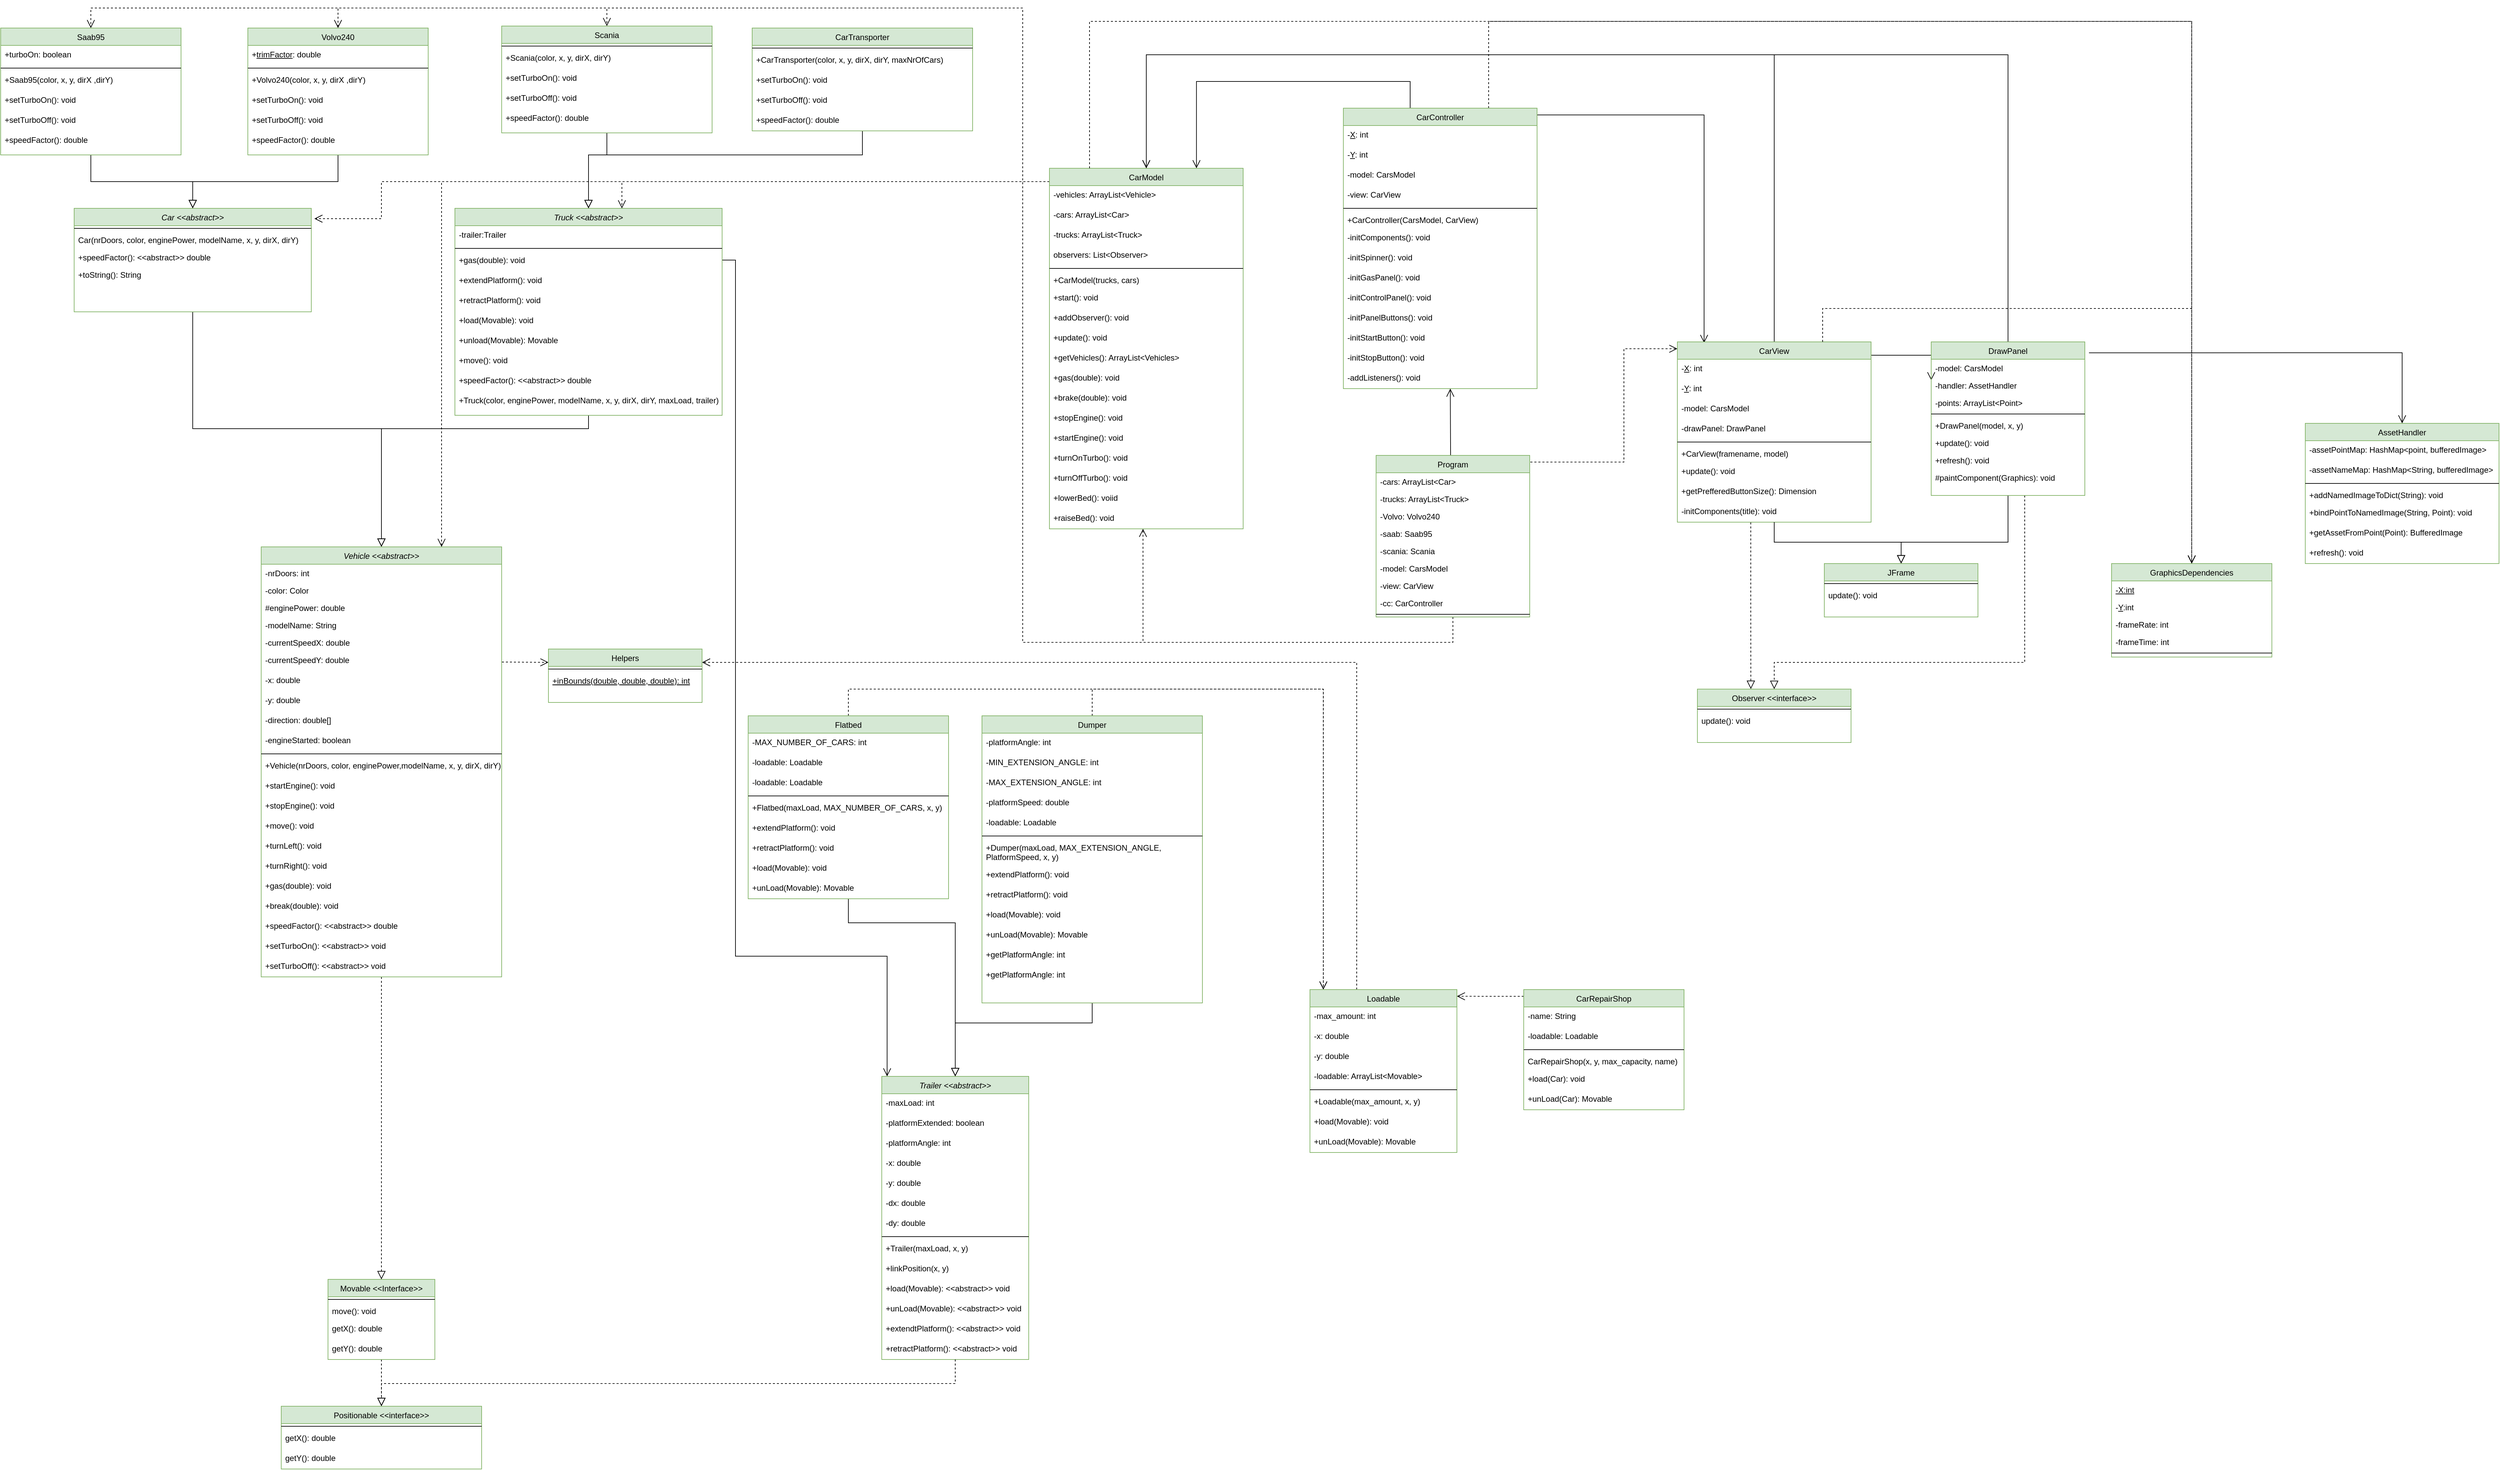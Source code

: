 <mxfile version="20.6.1" type="device"><diagram id="C5RBs43oDa-KdzZeNtuy" name="Page-1"><mxGraphModel dx="3923" dy="2411" grid="1" gridSize="10" guides="1" tooltips="1" connect="1" arrows="1" fold="1" page="1" pageScale="1" pageWidth="2339" pageHeight="3300" math="0" shadow="0"><root><mxCell id="WIyWlLk6GJQsqaUBKTNV-0"/><mxCell id="WIyWlLk6GJQsqaUBKTNV-1" parent="WIyWlLk6GJQsqaUBKTNV-0"/><mxCell id="d_ECryUN48O2CMxgUKPw-109" style="edgeStyle=orthogonalEdgeStyle;shape=connector;rounded=0;orthogonalLoop=1;jettySize=auto;html=1;exitX=0.5;exitY=1;exitDx=0;exitDy=0;entryX=0.5;entryY=0;entryDx=0;entryDy=0;labelBackgroundColor=default;strokeColor=default;fontFamily=Helvetica;fontSize=12;fontColor=default;endArrow=block;endFill=0;endSize=10;snapToPoint=1;dashed=1;" parent="WIyWlLk6GJQsqaUBKTNV-1" source="zkfFHV4jXpPFQw0GAbJ--0" target="d_ECryUN48O2CMxgUKPw-86" edge="1"><mxGeometry relative="1" as="geometry"/></mxCell><mxCell id="zkfFHV4jXpPFQw0GAbJ--0" value="Movable &lt;&lt;Interface&gt;&gt;" style="swimlane;fontStyle=0;align=center;verticalAlign=top;childLayout=stackLayout;horizontal=1;startSize=26;horizontalStack=0;resizeParent=1;resizeLast=0;collapsible=1;marginBottom=0;rounded=0;shadow=0;strokeWidth=1;snapToPoint=0;fixDash=0;autosize=0;fillColor=#d5e8d4;strokeColor=#82b366;" parent="WIyWlLk6GJQsqaUBKTNV-1" vertex="1"><mxGeometry x="540" y="1924" width="160" height="120" as="geometry"><mxRectangle x="230" y="120" width="160" height="26" as="alternateBounds"/></mxGeometry></mxCell><mxCell id="zkfFHV4jXpPFQw0GAbJ--4" value="" style="line;html=1;strokeWidth=1;align=left;verticalAlign=middle;spacingTop=-1;spacingLeft=3;spacingRight=3;rotatable=0;labelPosition=right;points=[];portConstraint=eastwest;snapToPoint=0;fixDash=0;autosize=0;" parent="zkfFHV4jXpPFQw0GAbJ--0" vertex="1"><mxGeometry y="26" width="160" height="8" as="geometry"/></mxCell><mxCell id="zkfFHV4jXpPFQw0GAbJ--2" value="move(): void" style="text;align=left;verticalAlign=top;spacingLeft=4;spacingRight=4;overflow=hidden;rotatable=0;points=[[0,0.5],[1,0.5]];portConstraint=eastwest;rounded=0;shadow=0;html=0;snapToPoint=0;fixDash=0;autosize=0;" parent="zkfFHV4jXpPFQw0GAbJ--0" vertex="1"><mxGeometry y="34" width="160" height="26" as="geometry"/></mxCell><mxCell id="WkKqartkFPZRH1EWt6kS-5" value="getX(): double" style="text;html=1;align=left;verticalAlign=top;resizable=0;points=[];autosize=0;strokeColor=none;fillColor=none;spacingLeft=4;spacingRight=4;snapToPoint=0;fixDash=0;" parent="zkfFHV4jXpPFQw0GAbJ--0" vertex="1"><mxGeometry y="60" width="160" height="30" as="geometry"/></mxCell><mxCell id="WkKqartkFPZRH1EWt6kS-6" value="getY(): double" style="text;html=1;align=left;verticalAlign=top;resizable=0;points=[];autosize=0;strokeColor=none;fillColor=none;spacingLeft=4;spacingRight=4;snapToPoint=0;fixDash=0;" parent="zkfFHV4jXpPFQw0GAbJ--0" vertex="1"><mxGeometry y="90" width="160" height="30" as="geometry"/></mxCell><mxCell id="d_ECryUN48O2CMxgUKPw-32" style="edgeStyle=orthogonalEdgeStyle;rounded=0;orthogonalLoop=1;jettySize=auto;html=1;exitX=0.5;exitY=1;exitDx=0;exitDy=0;entryX=0.5;entryY=0;entryDx=0;entryDy=0;fontFamily=Helvetica;fontSize=12;fontColor=default;endArrow=block;endFill=0;endSize=10;snapToPoint=1;" parent="WIyWlLk6GJQsqaUBKTNV-1" source="zkfFHV4jXpPFQw0GAbJ--6" target="zkfFHV4jXpPFQw0GAbJ--17" edge="1"><mxGeometry relative="1" as="geometry"><Array as="points"><mxPoint x="337" y="650"/><mxPoint x="620" y="650"/></Array></mxGeometry></mxCell><mxCell id="zkfFHV4jXpPFQw0GAbJ--6" value="Car &lt;&lt;abstract&gt;&gt;" style="swimlane;fontStyle=2;align=center;verticalAlign=top;childLayout=stackLayout;horizontal=1;startSize=26;horizontalStack=0;resizeParent=1;resizeLast=0;collapsible=1;marginBottom=0;rounded=0;shadow=0;strokeWidth=1;snapToPoint=0;fixDash=0;autosize=0;fillColor=#d5e8d4;strokeColor=#82b366;" parent="WIyWlLk6GJQsqaUBKTNV-1" vertex="1"><mxGeometry x="160" y="320" width="355" height="155" as="geometry"><mxRectangle x="130" y="380" width="160" height="26" as="alternateBounds"/></mxGeometry></mxCell><mxCell id="zkfFHV4jXpPFQw0GAbJ--9" value="" style="line;html=1;strokeWidth=1;align=left;verticalAlign=middle;spacingTop=-1;spacingLeft=3;spacingRight=3;rotatable=0;labelPosition=right;points=[];portConstraint=eastwest;snapToPoint=0;fixDash=0;autosize=0;" parent="zkfFHV4jXpPFQw0GAbJ--6" vertex="1"><mxGeometry y="26" width="355" height="8" as="geometry"/></mxCell><mxCell id="d_ECryUN48O2CMxgUKPw-69" value="Car(nrDoors, color, enginePower, modelName, x, y, dirX, dirY)" style="text;align=left;verticalAlign=top;spacingLeft=4;spacingRight=4;overflow=hidden;rotatable=0;points=[[0,0.5],[1,0.5]];portConstraint=eastwest;rounded=0;shadow=0;html=0;snapToPoint=0;fixDash=0;autosize=0;" parent="zkfFHV4jXpPFQw0GAbJ--6" vertex="1"><mxGeometry y="34" width="355" height="26" as="geometry"/></mxCell><mxCell id="zkfFHV4jXpPFQw0GAbJ--7" value="+speedFactor(): &lt;&lt;abstract&gt;&gt; double" style="text;align=left;verticalAlign=top;spacingLeft=4;spacingRight=4;overflow=hidden;rotatable=0;points=[[0,0.5],[1,0.5]];portConstraint=eastwest;snapToPoint=0;fixDash=0;autosize=0;" parent="zkfFHV4jXpPFQw0GAbJ--6" vertex="1"><mxGeometry y="60" width="355" height="26" as="geometry"/></mxCell><mxCell id="zkfFHV4jXpPFQw0GAbJ--8" value="+toString(): String" style="text;align=left;verticalAlign=top;spacingLeft=4;spacingRight=4;overflow=hidden;rotatable=0;points=[[0,0.5],[1,0.5]];portConstraint=eastwest;rounded=0;shadow=0;html=0;snapToPoint=0;fixDash=0;autosize=0;" parent="zkfFHV4jXpPFQw0GAbJ--6" vertex="1"><mxGeometry y="86" width="355" height="26" as="geometry"/></mxCell><mxCell id="d_ECryUN48O2CMxgUKPw-31" style="edgeStyle=orthogonalEdgeStyle;rounded=0;orthogonalLoop=1;jettySize=auto;html=1;exitX=0.5;exitY=1;exitDx=0;exitDy=0;fontFamily=Helvetica;fontSize=12;fontColor=default;endArrow=block;endFill=0;endSize=10;entryX=0.5;entryY=0;entryDx=0;entryDy=0;snapToPoint=1;" parent="WIyWlLk6GJQsqaUBKTNV-1" source="zkfFHV4jXpPFQw0GAbJ--13" target="zkfFHV4jXpPFQw0GAbJ--17" edge="1"><mxGeometry relative="1" as="geometry"><mxPoint x="630" y="40" as="targetPoint"/><Array as="points"><mxPoint x="930" y="650"/><mxPoint x="620" y="650"/></Array></mxGeometry></mxCell><mxCell id="d_ECryUN48O2CMxgUKPw-117" value="" style="edgeStyle=orthogonalEdgeStyle;shape=connector;rounded=0;orthogonalLoop=1;jettySize=auto;html=1;exitX=1;exitY=0.25;exitDx=0;exitDy=0;labelBackgroundColor=default;strokeColor=default;fontFamily=Helvetica;fontSize=12;fontColor=default;endArrow=open;endFill=0;endSize=10;" parent="WIyWlLk6GJQsqaUBKTNV-1" source="zkfFHV4jXpPFQw0GAbJ--13" target="WkKqartkFPZRH1EWt6kS-56" edge="1"><mxGeometry relative="1" as="geometry"><mxPoint x="1400" y="1560" as="targetPoint"/><Array as="points"><mxPoint x="1150" y="398"/><mxPoint x="1150" y="1440"/><mxPoint x="1377" y="1440"/></Array></mxGeometry></mxCell><mxCell id="zkfFHV4jXpPFQw0GAbJ--13" value="Truck &lt;&lt;abstract&gt;&gt;" style="swimlane;fontStyle=2;align=center;verticalAlign=top;childLayout=stackLayout;horizontal=1;startSize=26;horizontalStack=0;resizeParent=1;resizeLast=0;collapsible=1;marginBottom=0;rounded=0;shadow=0;strokeWidth=1;snapToPoint=0;fixDash=0;autosize=0;fillColor=#d5e8d4;strokeColor=#82b366;" parent="WIyWlLk6GJQsqaUBKTNV-1" vertex="1"><mxGeometry x="730" y="320" width="400" height="310" as="geometry"><mxRectangle x="340" y="380" width="170" height="26" as="alternateBounds"/></mxGeometry></mxCell><mxCell id="61yLnHku6cSaNoh_T-9S-6" value="-trailer:Trailer" style="text;html=1;align=left;verticalAlign=top;resizable=0;points=[];autosize=0;strokeColor=none;fillColor=none;spacingLeft=4;spacingRight=4;snapToPoint=0;fixDash=0;" parent="zkfFHV4jXpPFQw0GAbJ--13" vertex="1"><mxGeometry y="26" width="400" height="30" as="geometry"/></mxCell><mxCell id="zkfFHV4jXpPFQw0GAbJ--15" value="" style="line;html=1;strokeWidth=1;align=left;verticalAlign=middle;spacingTop=-1;spacingLeft=3;spacingRight=3;rotatable=0;labelPosition=right;points=[];portConstraint=eastwest;snapToPoint=0;fixDash=0;autosize=0;" parent="zkfFHV4jXpPFQw0GAbJ--13" vertex="1"><mxGeometry y="56" width="400" height="8" as="geometry"/></mxCell><mxCell id="WkKqartkFPZRH1EWt6kS-4" value="+gas(double): void" style="text;html=1;align=left;verticalAlign=top;resizable=0;points=[];autosize=0;strokeColor=none;fillColor=none;spacingLeft=4;spacingRight=4;snapToPoint=0;fixDash=0;" parent="zkfFHV4jXpPFQw0GAbJ--13" vertex="1"><mxGeometry y="64" width="400" height="30" as="geometry"/></mxCell><mxCell id="WkKqartkFPZRH1EWt6kS-1" value="+extendPlatform(): void" style="text;html=1;resizable=0;autosize=0;align=left;verticalAlign=top;points=[];fillColor=none;strokeColor=none;rounded=0;spacingLeft=4;spacingRight=4;snapToPoint=0;fixDash=0;" parent="zkfFHV4jXpPFQw0GAbJ--13" vertex="1"><mxGeometry y="94" width="400" height="30" as="geometry"/></mxCell><mxCell id="WkKqartkFPZRH1EWt6kS-54" value="+retractPlatform(): void" style="text;html=1;align=left;verticalAlign=top;resizable=0;points=[];autosize=0;strokeColor=none;fillColor=none;spacingLeft=4;spacingRight=4;snapToPoint=0;fixDash=0;" parent="zkfFHV4jXpPFQw0GAbJ--13" vertex="1"><mxGeometry y="124" width="400" height="30" as="geometry"/></mxCell><mxCell id="61yLnHku6cSaNoh_T-9S-7" value="+load(Movable): void" style="text;html=1;align=left;verticalAlign=top;resizable=0;points=[];autosize=0;strokeColor=none;fillColor=none;spacingLeft=4;spacingRight=4;snapToPoint=0;fixDash=0;" parent="zkfFHV4jXpPFQw0GAbJ--13" vertex="1"><mxGeometry y="154" width="400" height="30" as="geometry"/></mxCell><mxCell id="61yLnHku6cSaNoh_T-9S-9" value="+unload(Movable): Movable" style="text;html=1;align=left;verticalAlign=top;resizable=0;points=[];autosize=0;strokeColor=none;fillColor=none;spacingLeft=4;spacingRight=4;snapToPoint=0;fixDash=0;" parent="zkfFHV4jXpPFQw0GAbJ--13" vertex="1"><mxGeometry y="184" width="400" height="30" as="geometry"/></mxCell><mxCell id="WkKqartkFPZRH1EWt6kS-53" value="+move(): void" style="text;html=1;align=left;verticalAlign=top;resizable=0;points=[];autosize=0;strokeColor=none;fillColor=none;spacingLeft=4;spacingRight=4;snapToPoint=0;fixDash=0;" parent="zkfFHV4jXpPFQw0GAbJ--13" vertex="1"><mxGeometry y="214" width="400" height="30" as="geometry"/></mxCell><mxCell id="WkKqartkFPZRH1EWt6kS-55" value="+speedFactor(): &amp;lt;&amp;lt;abstract&amp;gt;&amp;gt; double" style="text;html=1;align=left;verticalAlign=top;resizable=0;points=[];autosize=0;strokeColor=none;fillColor=none;spacingLeft=4;spacingRight=4;snapToPoint=0;fixDash=0;" parent="zkfFHV4jXpPFQw0GAbJ--13" vertex="1"><mxGeometry y="244" width="400" height="30" as="geometry"/></mxCell><mxCell id="61yLnHku6cSaNoh_T-9S-15" value="+Truck(color, enginePower, modelName, x, y, dirX, dirY, maxLoad, trailer)" style="text;html=1;align=left;verticalAlign=top;resizable=0;points=[];autosize=0;strokeColor=none;fillColor=none;spacingLeft=4;spacingRight=4;snapToPoint=0;fixDash=0;" parent="zkfFHV4jXpPFQw0GAbJ--13" vertex="1"><mxGeometry y="274" width="400" height="30" as="geometry"/></mxCell><mxCell id="d_ECryUN48O2CMxgUKPw-0" style="edgeStyle=orthogonalEdgeStyle;rounded=0;orthogonalLoop=1;jettySize=auto;html=1;exitX=0.5;exitY=1;exitDx=0;exitDy=0;entryX=0.5;entryY=0;entryDx=0;entryDy=0;dashed=1;endArrow=block;endFill=0;endSize=10;snapToPoint=1;" parent="WIyWlLk6GJQsqaUBKTNV-1" source="zkfFHV4jXpPFQw0GAbJ--17" target="zkfFHV4jXpPFQw0GAbJ--0" edge="1"><mxGeometry relative="1" as="geometry"/></mxCell><mxCell id="61yLnHku6cSaNoh_T-9S-30" style="edgeStyle=orthogonalEdgeStyle;rounded=0;orthogonalLoop=1;jettySize=auto;html=1;exitX=1.001;exitY=0.548;exitDx=0;exitDy=0;dashed=1;endArrow=open;endFill=0;endSize=10;entryX=0;entryY=0.25;entryDx=0;entryDy=0;exitPerimeter=0;" parent="WIyWlLk6GJQsqaUBKTNV-1" source="WkKqartkFPZRH1EWt6kS-7" edge="1" target="d_ECryUN48O2CMxgUKPw-33"><mxGeometry relative="1" as="geometry"><mxPoint x="1240" y="670" as="targetPoint"/><Array as="points"><mxPoint x="870" y="999"/></Array></mxGeometry></mxCell><mxCell id="zkfFHV4jXpPFQw0GAbJ--17" value="Vehicle &lt;&lt;abstract&gt;&gt;" style="swimlane;fontStyle=2;align=center;verticalAlign=top;childLayout=stackLayout;horizontal=1;startSize=26;horizontalStack=0;resizeParent=1;resizeLast=0;collapsible=1;marginBottom=0;rounded=0;shadow=0;strokeWidth=1;snapToPoint=0;fixDash=0;autosize=1;fillColor=#d5e8d4;strokeColor=#82b366;" parent="WIyWlLk6GJQsqaUBKTNV-1" vertex="1"><mxGeometry x="440" y="827" width="360" height="644" as="geometry"><mxRectangle x="550" y="140" width="160" height="26" as="alternateBounds"/></mxGeometry></mxCell><mxCell id="zkfFHV4jXpPFQw0GAbJ--18" value="-nrDoors: int" style="text;align=left;verticalAlign=top;spacingLeft=4;spacingRight=4;overflow=hidden;rotatable=0;points=[[0,0.5],[1,0.5]];portConstraint=eastwest;html=1;fixDash=0;container=0;expand=1;autosize=0;resizable=0;snapToPoint=0;" parent="zkfFHV4jXpPFQw0GAbJ--17" vertex="1"><mxGeometry y="26" width="360" height="26" as="geometry"/></mxCell><mxCell id="zkfFHV4jXpPFQw0GAbJ--19" value="-color: Color" style="text;align=left;verticalAlign=top;spacingLeft=4;spacingRight=4;overflow=hidden;rotatable=0;points=[[0,0.5],[1,0.5]];portConstraint=eastwest;rounded=0;shadow=0;html=1;autosize=0;resizable=0;snapToPoint=0;fixDash=0;" parent="zkfFHV4jXpPFQw0GAbJ--17" vertex="1"><mxGeometry y="52" width="360" height="26" as="geometry"/></mxCell><mxCell id="zkfFHV4jXpPFQw0GAbJ--20" value="#enginePower: double" style="text;align=left;verticalAlign=top;spacingLeft=4;spacingRight=4;overflow=hidden;rotatable=0;points=[[0,0.5],[1,0.5]];portConstraint=eastwest;rounded=0;shadow=0;html=1;autosize=0;resizable=0;snapToPoint=0;fixDash=0;" parent="zkfFHV4jXpPFQw0GAbJ--17" vertex="1"><mxGeometry y="78" width="360" height="26" as="geometry"/></mxCell><mxCell id="zkfFHV4jXpPFQw0GAbJ--21" value="-modelName: String" style="text;align=left;verticalAlign=top;spacingLeft=4;spacingRight=4;overflow=hidden;rotatable=0;points=[[0,0.5],[1,0.5]];portConstraint=eastwest;rounded=0;shadow=0;html=1;autosize=0;resizable=0;snapToPoint=0;fixDash=0;" parent="zkfFHV4jXpPFQw0GAbJ--17" vertex="1"><mxGeometry y="104" width="360" height="26" as="geometry"/></mxCell><mxCell id="zkfFHV4jXpPFQw0GAbJ--22" value="-currentSpeedX: double" style="text;align=left;verticalAlign=top;spacingLeft=4;spacingRight=4;overflow=hidden;rotatable=0;points=[[0,0.5],[1,0.5]];portConstraint=eastwest;rounded=0;shadow=0;html=1;autosize=0;resizable=0;snapToPoint=0;fixDash=0;" parent="zkfFHV4jXpPFQw0GAbJ--17" vertex="1"><mxGeometry y="130" width="360" height="26" as="geometry"/></mxCell><mxCell id="WkKqartkFPZRH1EWt6kS-7" value="-currentSpeedY: double" style="text;align=left;verticalAlign=top;resizable=0;points=[];autosize=0;strokeColor=none;fillColor=none;spacingLeft=4;spacingRight=4;rounded=0;shadow=0;html=1;snapToPoint=0;fixDash=0;" parent="zkfFHV4jXpPFQw0GAbJ--17" vertex="1"><mxGeometry y="156" width="360" height="30" as="geometry"/></mxCell><mxCell id="WkKqartkFPZRH1EWt6kS-8" value="-x: double" style="text;html=1;align=left;verticalAlign=top;resizable=0;points=[];autosize=0;strokeColor=none;fillColor=none;spacingLeft=4;spacingRight=4;snapToPoint=0;fixDash=0;" parent="zkfFHV4jXpPFQw0GAbJ--17" vertex="1"><mxGeometry y="186" width="360" height="30" as="geometry"/></mxCell><mxCell id="WkKqartkFPZRH1EWt6kS-9" value="-y: double" style="text;html=1;align=left;verticalAlign=top;resizable=0;points=[];autosize=0;strokeColor=none;fillColor=none;spacingLeft=4;spacingRight=4;snapToPoint=0;fixDash=0;" parent="zkfFHV4jXpPFQw0GAbJ--17" vertex="1"><mxGeometry y="216" width="360" height="30" as="geometry"/></mxCell><mxCell id="WkKqartkFPZRH1EWt6kS-10" value="-direction: double[]" style="text;html=1;align=left;verticalAlign=top;resizable=0;points=[];autosize=0;strokeColor=none;fillColor=none;spacingLeft=4;spacingRight=4;snapToPoint=0;fixDash=0;" parent="zkfFHV4jXpPFQw0GAbJ--17" vertex="1"><mxGeometry y="246" width="360" height="30" as="geometry"/></mxCell><mxCell id="61yLnHku6cSaNoh_T-9S-10" value="-engineStarted: boolean" style="text;html=1;align=left;verticalAlign=top;resizable=0;points=[];autosize=0;strokeColor=none;fillColor=none;spacingLeft=4;spacingRight=4;snapToPoint=0;fixDash=0;" parent="zkfFHV4jXpPFQw0GAbJ--17" vertex="1"><mxGeometry y="276" width="360" height="30" as="geometry"/></mxCell><mxCell id="zkfFHV4jXpPFQw0GAbJ--23" value="" style="line;html=1;strokeWidth=1;align=left;verticalAlign=middle;spacingTop=-1;spacingLeft=3;spacingRight=3;rotatable=0;labelPosition=right;points=[];portConstraint=eastwest;snapToPoint=0;fixDash=0;autosize=0;" parent="zkfFHV4jXpPFQw0GAbJ--17" vertex="1"><mxGeometry y="306" width="360" height="8" as="geometry"/></mxCell><mxCell id="61yLnHku6cSaNoh_T-9S-13" value="+Vehicle(nrDoors, color, enginePower,modelName, x, y, dirX, dirY)" style="text;html=1;align=left;verticalAlign=top;resizable=0;points=[];autosize=1;strokeColor=none;fillColor=none;spacingLeft=4;spacingRight=4;snapToPoint=0;fixDash=0;" parent="zkfFHV4jXpPFQw0GAbJ--17" vertex="1"><mxGeometry y="314" width="360" height="30" as="geometry"/></mxCell><mxCell id="WkKqartkFPZRH1EWt6kS-11" value="+startEngine(): void" style="text;html=1;align=left;verticalAlign=top;resizable=0;points=[];autosize=0;strokeColor=none;fillColor=none;spacingLeft=4;spacingRight=4;snapToPoint=0;fixDash=0;" parent="zkfFHV4jXpPFQw0GAbJ--17" vertex="1"><mxGeometry y="344" width="360" height="30" as="geometry"/></mxCell><mxCell id="WkKqartkFPZRH1EWt6kS-20" value="+stopEngine(): void" style="text;html=1;align=left;verticalAlign=top;resizable=0;points=[];autosize=0;strokeColor=none;fillColor=none;spacingLeft=4;spacingRight=4;snapToPoint=0;fixDash=0;" parent="zkfFHV4jXpPFQw0GAbJ--17" vertex="1"><mxGeometry y="374" width="360" height="30" as="geometry"/></mxCell><mxCell id="WkKqartkFPZRH1EWt6kS-21" value="+move(): void" style="text;html=1;align=left;verticalAlign=top;resizable=0;points=[];autosize=0;strokeColor=none;fillColor=none;spacingLeft=4;spacingRight=4;snapToPoint=0;fixDash=0;" parent="zkfFHV4jXpPFQw0GAbJ--17" vertex="1"><mxGeometry y="404" width="360" height="30" as="geometry"/></mxCell><mxCell id="WkKqartkFPZRH1EWt6kS-22" value="+turnLeft(): void" style="text;html=1;align=left;verticalAlign=top;resizable=0;points=[];autosize=0;strokeColor=none;fillColor=none;spacingLeft=4;spacingRight=4;snapToPoint=0;fixDash=0;" parent="zkfFHV4jXpPFQw0GAbJ--17" vertex="1"><mxGeometry y="434" width="360" height="30" as="geometry"/></mxCell><mxCell id="WkKqartkFPZRH1EWt6kS-23" value="+turnRight(): void" style="text;html=1;align=left;verticalAlign=top;resizable=0;points=[];autosize=0;strokeColor=none;fillColor=none;spacingLeft=4;spacingRight=4;snapToPoint=0;fixDash=0;" parent="zkfFHV4jXpPFQw0GAbJ--17" vertex="1"><mxGeometry y="464" width="360" height="30" as="geometry"/></mxCell><mxCell id="WkKqartkFPZRH1EWt6kS-26" value="+gas(double): void" style="text;html=1;align=left;verticalAlign=top;resizable=0;points=[];autosize=0;strokeColor=none;fillColor=none;spacingLeft=4;spacingRight=4;snapToPoint=0;fixDash=0;" parent="zkfFHV4jXpPFQw0GAbJ--17" vertex="1"><mxGeometry y="494" width="360" height="30" as="geometry"/></mxCell><mxCell id="WkKqartkFPZRH1EWt6kS-27" value="+break(double): void" style="text;html=1;align=left;verticalAlign=top;resizable=0;points=[];autosize=0;strokeColor=none;fillColor=none;spacingLeft=4;spacingRight=4;snapToPoint=0;fixDash=0;" parent="zkfFHV4jXpPFQw0GAbJ--17" vertex="1"><mxGeometry y="524" width="360" height="30" as="geometry"/></mxCell><mxCell id="WkKqartkFPZRH1EWt6kS-52" value="+speedFactor(): &amp;lt;&amp;lt;abstract&amp;gt;&amp;gt; double" style="text;html=1;align=left;verticalAlign=top;resizable=0;points=[];autosize=0;strokeColor=none;fillColor=none;spacingLeft=4;spacingRight=4;snapToPoint=0;fixDash=0;" parent="zkfFHV4jXpPFQw0GAbJ--17" vertex="1"><mxGeometry y="554" width="360" height="30" as="geometry"/></mxCell><mxCell id="61yLnHku6cSaNoh_T-9S-11" value="+setTurboOn(): &amp;lt;&amp;lt;abstract&amp;gt;&amp;gt; void" style="text;html=1;align=left;verticalAlign=top;resizable=0;points=[];autosize=0;strokeColor=none;fillColor=none;spacingLeft=4;spacingRight=4;snapToPoint=0;fixDash=0;" parent="zkfFHV4jXpPFQw0GAbJ--17" vertex="1"><mxGeometry y="584" width="360" height="30" as="geometry"/></mxCell><mxCell id="61yLnHku6cSaNoh_T-9S-12" value="+setTurboOff(): &amp;lt;&amp;lt;abstract&amp;gt;&amp;gt; void" style="text;html=1;align=left;verticalAlign=top;resizable=0;points=[];autosize=0;strokeColor=none;fillColor=none;spacingLeft=4;spacingRight=4;snapToPoint=0;fixDash=0;" parent="zkfFHV4jXpPFQw0GAbJ--17" vertex="1"><mxGeometry y="614" width="360" height="30" as="geometry"/></mxCell><mxCell id="WkKqartkFPZRH1EWt6kS-56" value="Trailer &lt;&lt;abstract&gt;&gt;" style="swimlane;fontStyle=2;align=center;verticalAlign=top;childLayout=stackLayout;horizontal=1;startSize=26;horizontalStack=0;resizeParent=1;resizeLast=0;collapsible=1;marginBottom=0;rounded=0;shadow=0;strokeWidth=1;snapToPoint=0;fixDash=0;autosize=0;fillColor=#d5e8d4;strokeColor=#82b366;" parent="WIyWlLk6GJQsqaUBKTNV-1" vertex="1"><mxGeometry x="1369" y="1620" width="220" height="424" as="geometry"><mxRectangle x="340" y="380" width="170" height="26" as="alternateBounds"/></mxGeometry></mxCell><mxCell id="WkKqartkFPZRH1EWt6kS-58" value="-maxLoad: int" style="text;html=1;align=left;verticalAlign=top;resizable=0;points=[];autosize=0;strokeColor=none;fillColor=none;spacingLeft=4;spacingRight=4;snapToPoint=0;fixDash=0;" parent="WkKqartkFPZRH1EWt6kS-56" vertex="1"><mxGeometry y="26" width="220" height="30" as="geometry"/></mxCell><mxCell id="WkKqartkFPZRH1EWt6kS-63" value="-platformExtended: boolean" style="text;html=1;align=left;verticalAlign=top;resizable=0;points=[];autosize=0;strokeColor=none;fillColor=none;spacingLeft=4;spacingRight=4;snapToPoint=0;fixDash=0;" parent="WkKqartkFPZRH1EWt6kS-56" vertex="1"><mxGeometry y="56" width="220" height="30" as="geometry"/></mxCell><mxCell id="WkKqartkFPZRH1EWt6kS-64" value="-platformAngle: int" style="text;html=1;align=left;verticalAlign=top;resizable=0;points=[];autosize=0;strokeColor=none;fillColor=none;spacingLeft=4;spacingRight=4;snapToPoint=0;fixDash=0;" parent="WkKqartkFPZRH1EWt6kS-56" vertex="1"><mxGeometry y="86" width="220" height="30" as="geometry"/></mxCell><mxCell id="61yLnHku6cSaNoh_T-9S-17" value="-x: double" style="text;html=1;align=left;verticalAlign=top;resizable=0;points=[];autosize=0;strokeColor=none;fillColor=none;spacingLeft=4;spacingRight=4;snapToPoint=0;fixDash=0;" parent="WkKqartkFPZRH1EWt6kS-56" vertex="1"><mxGeometry y="116" width="220" height="30" as="geometry"/></mxCell><mxCell id="61yLnHku6cSaNoh_T-9S-18" value="-y: double" style="text;html=1;align=left;verticalAlign=top;resizable=0;points=[];autosize=0;strokeColor=none;fillColor=none;spacingLeft=4;spacingRight=4;snapToPoint=0;fixDash=0;" parent="WkKqartkFPZRH1EWt6kS-56" vertex="1"><mxGeometry y="146" width="220" height="30" as="geometry"/></mxCell><mxCell id="61yLnHku6cSaNoh_T-9S-20" value="-dx: double" style="text;html=1;align=left;verticalAlign=top;resizable=0;points=[];autosize=0;strokeColor=none;fillColor=none;spacingLeft=4;spacingRight=4;snapToPoint=0;fixDash=0;" parent="WkKqartkFPZRH1EWt6kS-56" vertex="1"><mxGeometry y="176" width="220" height="30" as="geometry"/></mxCell><mxCell id="61yLnHku6cSaNoh_T-9S-19" value="-dy: double" style="text;html=1;align=left;verticalAlign=top;resizable=0;points=[];autosize=0;strokeColor=none;fillColor=none;spacingLeft=4;spacingRight=4;snapToPoint=0;fixDash=0;" parent="WkKqartkFPZRH1EWt6kS-56" vertex="1"><mxGeometry y="206" width="220" height="30" as="geometry"/></mxCell><mxCell id="WkKqartkFPZRH1EWt6kS-57" value="" style="line;html=1;strokeWidth=1;align=left;verticalAlign=middle;spacingTop=-1;spacingLeft=3;spacingRight=3;rotatable=0;labelPosition=right;points=[];portConstraint=eastwest;snapToPoint=0;fixDash=0;autosize=0;" parent="WkKqartkFPZRH1EWt6kS-56" vertex="1"><mxGeometry y="236" width="220" height="8" as="geometry"/></mxCell><mxCell id="61yLnHku6cSaNoh_T-9S-21" value="+Trailer(maxLoad, x, y)" style="text;html=1;align=left;verticalAlign=top;resizable=0;points=[];autosize=0;strokeColor=none;fillColor=none;spacingLeft=4;spacingRight=4;snapToPoint=0;fixDash=0;" parent="WkKqartkFPZRH1EWt6kS-56" vertex="1"><mxGeometry y="244" width="220" height="30" as="geometry"/></mxCell><mxCell id="WkKqartkFPZRH1EWt6kS-65" value="+linkPosition(x, y)" style="text;html=1;align=left;verticalAlign=top;resizable=0;points=[];autosize=0;strokeColor=none;fillColor=none;spacingLeft=4;spacingRight=4;snapToPoint=0;fixDash=0;" parent="WkKqartkFPZRH1EWt6kS-56" vertex="1"><mxGeometry y="274" width="220" height="30" as="geometry"/></mxCell><mxCell id="WkKqartkFPZRH1EWt6kS-66" value="+load(Movable): &amp;lt;&amp;lt;abstract&amp;gt;&amp;gt; void" style="text;html=1;align=left;verticalAlign=top;resizable=0;points=[];autosize=0;strokeColor=none;fillColor=none;spacingLeft=4;spacingRight=4;snapToPoint=0;fixDash=0;" parent="WkKqartkFPZRH1EWt6kS-56" vertex="1"><mxGeometry y="304" width="220" height="30" as="geometry"/></mxCell><mxCell id="61yLnHku6cSaNoh_T-9S-22" value="+unLoad(Movable): &amp;lt;&amp;lt;abstract&amp;gt;&amp;gt; void" style="text;html=1;align=left;verticalAlign=top;resizable=0;points=[];autosize=0;strokeColor=none;fillColor=none;spacingLeft=4;spacingRight=4;snapToPoint=0;fixDash=0;" parent="WkKqartkFPZRH1EWt6kS-56" vertex="1"><mxGeometry y="334" width="220" height="30" as="geometry"/></mxCell><mxCell id="61yLnHku6cSaNoh_T-9S-23" value="+extendtPlatform(): &amp;lt;&amp;lt;abstract&amp;gt;&amp;gt; void" style="text;html=1;align=left;verticalAlign=top;resizable=0;points=[];autosize=0;strokeColor=none;fillColor=none;spacingLeft=4;spacingRight=4;snapToPoint=0;fixDash=0;" parent="WkKqartkFPZRH1EWt6kS-56" vertex="1"><mxGeometry y="364" width="220" height="30" as="geometry"/></mxCell><mxCell id="61yLnHku6cSaNoh_T-9S-24" value="+retractPlatform(): &amp;lt;&amp;lt;abstract&amp;gt;&amp;gt; void" style="text;html=1;align=left;verticalAlign=top;resizable=0;points=[];autosize=0;strokeColor=none;fillColor=none;spacingLeft=4;spacingRight=4;snapToPoint=0;fixDash=0;" parent="WkKqartkFPZRH1EWt6kS-56" vertex="1"><mxGeometry y="394" width="220" height="30" as="geometry"/></mxCell><mxCell id="d_ECryUN48O2CMxgUKPw-114" style="edgeStyle=orthogonalEdgeStyle;shape=connector;rounded=0;orthogonalLoop=1;jettySize=auto;html=1;exitX=0.5;exitY=1;exitDx=0;exitDy=0;labelBackgroundColor=default;strokeColor=default;fontFamily=Helvetica;fontSize=12;fontColor=default;endArrow=block;endFill=0;endSize=10;" parent="WIyWlLk6GJQsqaUBKTNV-1" source="d_ECryUN48O2CMxgUKPw-5" target="WkKqartkFPZRH1EWt6kS-56" edge="1"><mxGeometry relative="1" as="geometry"><Array as="points"><mxPoint x="1319" y="1390"/><mxPoint x="1479" y="1390"/></Array></mxGeometry></mxCell><mxCell id="61yLnHku6cSaNoh_T-9S-29" style="edgeStyle=orthogonalEdgeStyle;rounded=0;orthogonalLoop=1;jettySize=auto;html=1;exitX=0.5;exitY=0;exitDx=0;exitDy=0;dashed=1;endArrow=open;endFill=0;endSize=10;snapToPoint=1;" parent="WIyWlLk6GJQsqaUBKTNV-1" source="d_ECryUN48O2CMxgUKPw-5" edge="1"><mxGeometry relative="1" as="geometry"><mxPoint x="2030" y="1490" as="targetPoint"/><Array as="points"><mxPoint x="1319" y="1040"/><mxPoint x="2030" y="1040"/></Array></mxGeometry></mxCell><mxCell id="d_ECryUN48O2CMxgUKPw-5" value="Flatbed" style="swimlane;fontStyle=0;align=center;verticalAlign=top;childLayout=stackLayout;horizontal=1;startSize=26;horizontalStack=0;resizeParent=1;resizeLast=0;collapsible=1;marginBottom=0;rounded=0;shadow=0;strokeWidth=1;snapToPoint=0;fixDash=0;autosize=1;fillColor=#d5e8d4;strokeColor=#82b366;" parent="WIyWlLk6GJQsqaUBKTNV-1" vertex="1"><mxGeometry x="1169" y="1080" width="300" height="274" as="geometry"><mxRectangle x="340" y="380" width="170" height="26" as="alternateBounds"/></mxGeometry></mxCell><mxCell id="d_ECryUN48O2CMxgUKPw-6" value="-MAX_NUMBER_OF_CARS: int" style="text;html=1;align=left;verticalAlign=top;resizable=0;points=[];autosize=0;strokeColor=none;fillColor=none;spacingLeft=4;spacingRight=4;snapToPoint=0;fixDash=0;" parent="d_ECryUN48O2CMxgUKPw-5" vertex="1"><mxGeometry y="26" width="300" height="30" as="geometry"/></mxCell><mxCell id="yA_VLmv8iwSKmyCL7S9E-1" value="-loadable: Loadable" style="text;html=1;align=left;verticalAlign=top;resizable=0;points=[];autosize=0;strokeColor=none;fillColor=none;spacingLeft=4;spacingRight=4;snapToPoint=0;fixDash=0;" vertex="1" parent="d_ECryUN48O2CMxgUKPw-5"><mxGeometry y="56" width="300" height="30" as="geometry"/></mxCell><mxCell id="d_ECryUN48O2CMxgUKPw-7" value="-loadable: Loadable" style="text;html=1;align=left;verticalAlign=top;resizable=0;points=[];autosize=0;strokeColor=none;fillColor=none;spacingLeft=4;spacingRight=4;snapToPoint=0;fixDash=0;" parent="d_ECryUN48O2CMxgUKPw-5" vertex="1"><mxGeometry y="86" width="300" height="30" as="geometry"/></mxCell><mxCell id="d_ECryUN48O2CMxgUKPw-9" value="" style="line;html=1;strokeWidth=1;align=left;verticalAlign=middle;spacingTop=-1;spacingLeft=3;spacingRight=3;rotatable=0;labelPosition=right;points=[];portConstraint=eastwest;snapToPoint=0;fixDash=0;autosize=0;" parent="d_ECryUN48O2CMxgUKPw-5" vertex="1"><mxGeometry y="116" width="300" height="8" as="geometry"/></mxCell><mxCell id="d_ECryUN48O2CMxgUKPw-95" value="+Flatbed(maxLoad, MAX_NUMBER_OF_CARS, x, y)" style="text;html=1;align=left;verticalAlign=top;resizable=0;points=[];autosize=1;strokeColor=none;fillColor=none;spacingLeft=4;spacingRight=4;snapToPoint=0;fixDash=0;" parent="d_ECryUN48O2CMxgUKPw-5" vertex="1"><mxGeometry y="124" width="300" height="30" as="geometry"/></mxCell><mxCell id="d_ECryUN48O2CMxgUKPw-10" value="+extendPlatform(): void" style="text;html=1;resizable=0;autosize=0;align=left;verticalAlign=top;points=[];fillColor=none;strokeColor=none;rounded=0;spacingLeft=4;spacingRight=4;snapToPoint=0;fixDash=0;" parent="d_ECryUN48O2CMxgUKPw-5" vertex="1"><mxGeometry y="154" width="300" height="30" as="geometry"/></mxCell><mxCell id="d_ECryUN48O2CMxgUKPw-11" value="+retractPlatform(): void" style="text;html=1;align=left;verticalAlign=top;resizable=0;points=[];autosize=0;strokeColor=none;fillColor=none;spacingLeft=4;spacingRight=4;snapToPoint=0;fixDash=0;" parent="d_ECryUN48O2CMxgUKPw-5" vertex="1"><mxGeometry y="184" width="300" height="30" as="geometry"/></mxCell><mxCell id="d_ECryUN48O2CMxgUKPw-12" value="+load(Movable): void" style="text;html=1;align=left;verticalAlign=top;resizable=0;points=[];autosize=0;strokeColor=none;fillColor=none;spacingLeft=4;spacingRight=4;snapToPoint=0;fixDash=0;" parent="d_ECryUN48O2CMxgUKPw-5" vertex="1"><mxGeometry y="214" width="300" height="30" as="geometry"/></mxCell><mxCell id="d_ECryUN48O2CMxgUKPw-13" value="+unLoad(Movable): Movable" style="text;html=1;align=left;verticalAlign=top;resizable=0;points=[];autosize=0;strokeColor=none;fillColor=none;spacingLeft=4;spacingRight=4;snapToPoint=0;fixDash=0;" parent="d_ECryUN48O2CMxgUKPw-5" vertex="1"><mxGeometry y="244" width="300" height="30" as="geometry"/></mxCell><mxCell id="d_ECryUN48O2CMxgUKPw-115" style="edgeStyle=orthogonalEdgeStyle;shape=connector;rounded=0;orthogonalLoop=1;jettySize=auto;html=1;exitX=0.5;exitY=1;exitDx=0;exitDy=0;labelBackgroundColor=default;strokeColor=default;fontFamily=Helvetica;fontSize=12;fontColor=default;endArrow=block;endFill=0;endSize=10;" parent="WIyWlLk6GJQsqaUBKTNV-1" source="d_ECryUN48O2CMxgUKPw-16" target="WkKqartkFPZRH1EWt6kS-56" edge="1"><mxGeometry relative="1" as="geometry"><Array as="points"><mxPoint x="1684" y="1540"/><mxPoint x="1479" y="1540"/></Array></mxGeometry></mxCell><mxCell id="61yLnHku6cSaNoh_T-9S-28" style="edgeStyle=orthogonalEdgeStyle;rounded=0;orthogonalLoop=1;jettySize=auto;html=1;exitX=0.5;exitY=0;exitDx=0;exitDy=0;dashed=1;endArrow=open;endFill=0;endSize=10;snapToPoint=1;orthogonal=1;entryX=0.091;entryY=0;entryDx=0;entryDy=0;entryPerimeter=0;" parent="WIyWlLk6GJQsqaUBKTNV-1" source="d_ECryUN48O2CMxgUKPw-16" target="d_ECryUN48O2CMxgUKPw-37" edge="1"><mxGeometry relative="1" as="geometry"><mxPoint x="2030" y="1420" as="targetPoint"/><Array as="points"><mxPoint x="1684" y="1040"/><mxPoint x="2030" y="1040"/></Array></mxGeometry></mxCell><mxCell id="d_ECryUN48O2CMxgUKPw-16" value="Dumper" style="swimlane;fontStyle=0;align=center;verticalAlign=top;childLayout=stackLayout;horizontal=1;startSize=26;horizontalStack=0;resizeParent=1;resizeLast=0;collapsible=1;marginBottom=0;rounded=0;shadow=0;strokeWidth=1;snapToPoint=0;fixDash=0;autosize=0;fillColor=#d5e8d4;strokeColor=#82b366;" parent="WIyWlLk6GJQsqaUBKTNV-1" vertex="1"><mxGeometry x="1519" y="1080" width="330" height="430" as="geometry"><mxRectangle x="340" y="380" width="170" height="26" as="alternateBounds"/></mxGeometry></mxCell><mxCell id="d_ECryUN48O2CMxgUKPw-17" value="-platformAngle: int" style="text;html=1;align=left;verticalAlign=top;resizable=0;points=[];autosize=0;strokeColor=none;fillColor=none;spacingLeft=4;spacingRight=4;snapToPoint=0;fixDash=0;" parent="d_ECryUN48O2CMxgUKPw-16" vertex="1"><mxGeometry y="26" width="330" height="30" as="geometry"/></mxCell><mxCell id="d_ECryUN48O2CMxgUKPw-25" value="-MIN_EXTENSION_ANGLE: int" style="text;html=1;align=left;verticalAlign=top;resizable=0;points=[];autosize=0;strokeColor=none;fillColor=none;spacingLeft=4;spacingRight=4;snapToPoint=0;fixDash=0;" parent="d_ECryUN48O2CMxgUKPw-16" vertex="1"><mxGeometry y="56" width="330" height="30" as="geometry"/></mxCell><mxCell id="d_ECryUN48O2CMxgUKPw-24" value="-MAX_EXTENSION_ANGLE: int" style="text;html=1;align=left;verticalAlign=top;resizable=0;points=[];autosize=0;strokeColor=none;fillColor=none;spacingLeft=4;spacingRight=4;snapToPoint=0;fixDash=0;" parent="d_ECryUN48O2CMxgUKPw-16" vertex="1"><mxGeometry y="86" width="330" height="30" as="geometry"/></mxCell><mxCell id="d_ECryUN48O2CMxgUKPw-26" value="-platformSpeed: double" style="text;html=1;align=left;verticalAlign=top;resizable=0;points=[];autosize=0;strokeColor=none;fillColor=none;spacingLeft=4;spacingRight=4;snapToPoint=0;fixDash=0;" parent="d_ECryUN48O2CMxgUKPw-16" vertex="1"><mxGeometry y="116" width="330" height="30" as="geometry"/></mxCell><mxCell id="d_ECryUN48O2CMxgUKPw-18" value="-loadable: Loadable" style="text;html=1;align=left;verticalAlign=top;resizable=0;points=[];autosize=0;strokeColor=none;fillColor=none;spacingLeft=4;spacingRight=4;snapToPoint=0;fixDash=0;" parent="d_ECryUN48O2CMxgUKPw-16" vertex="1"><mxGeometry y="146" width="330" height="30" as="geometry"/></mxCell><mxCell id="d_ECryUN48O2CMxgUKPw-19" value="" style="line;html=1;strokeWidth=1;align=left;verticalAlign=middle;spacingTop=-1;spacingLeft=3;spacingRight=3;rotatable=0;labelPosition=right;points=[];portConstraint=eastwest;snapToPoint=0;fixDash=0;autosize=0;" parent="d_ECryUN48O2CMxgUKPw-16" vertex="1"><mxGeometry y="176" width="330" height="8" as="geometry"/></mxCell><mxCell id="d_ECryUN48O2CMxgUKPw-94" value="+Dumper(maxLoad,&amp;nbsp;MAX_EXTENSION_ANGLE, &lt;br&gt;PlatformSpeed, x, y)" style="text;html=1;align=left;verticalAlign=top;resizable=0;points=[];autosize=1;strokeColor=none;fillColor=none;spacingLeft=4;spacingRight=4;snapToPoint=0;fixDash=0;" parent="d_ECryUN48O2CMxgUKPw-16" vertex="1"><mxGeometry y="184" width="330" height="40" as="geometry"/></mxCell><mxCell id="d_ECryUN48O2CMxgUKPw-20" value="+extendPlatform(): void" style="text;html=1;resizable=0;autosize=0;align=left;verticalAlign=top;points=[];fillColor=none;strokeColor=none;rounded=0;spacingLeft=4;spacingRight=4;snapToPoint=0;fixDash=0;" parent="d_ECryUN48O2CMxgUKPw-16" vertex="1"><mxGeometry y="224" width="330" height="30" as="geometry"/></mxCell><mxCell id="d_ECryUN48O2CMxgUKPw-21" value="+retractPlatform(): void" style="text;html=1;align=left;verticalAlign=top;resizable=0;points=[];autosize=0;strokeColor=none;fillColor=none;spacingLeft=4;spacingRight=4;snapToPoint=0;fixDash=0;" parent="d_ECryUN48O2CMxgUKPw-16" vertex="1"><mxGeometry y="254" width="330" height="30" as="geometry"/></mxCell><mxCell id="d_ECryUN48O2CMxgUKPw-22" value="+load(Movable): void" style="text;html=1;align=left;verticalAlign=top;resizable=0;points=[];autosize=0;strokeColor=none;fillColor=none;spacingLeft=4;spacingRight=4;snapToPoint=0;fixDash=0;" parent="d_ECryUN48O2CMxgUKPw-16" vertex="1"><mxGeometry y="284" width="330" height="30" as="geometry"/></mxCell><mxCell id="d_ECryUN48O2CMxgUKPw-23" value="+unLoad(Movable): Movable" style="text;html=1;align=left;verticalAlign=top;resizable=0;points=[];autosize=0;strokeColor=none;fillColor=none;spacingLeft=4;spacingRight=4;snapToPoint=0;fixDash=0;" parent="d_ECryUN48O2CMxgUKPw-16" vertex="1"><mxGeometry y="314" width="330" height="30" as="geometry"/></mxCell><mxCell id="61yLnHku6cSaNoh_T-9S-33" value="+getPlatformAngle: int" style="text;html=1;align=left;verticalAlign=top;resizable=0;points=[];autosize=0;strokeColor=none;fillColor=none;spacingLeft=4;spacingRight=4;snapToPoint=0;fixDash=0;" parent="d_ECryUN48O2CMxgUKPw-16" vertex="1"><mxGeometry y="344" width="330" height="30" as="geometry"/></mxCell><mxCell id="d_ECryUN48O2CMxgUKPw-28" value="+getPlatformAngle: int" style="text;html=1;align=left;verticalAlign=top;resizable=0;points=[];autosize=0;strokeColor=none;fillColor=none;spacingLeft=4;spacingRight=4;snapToPoint=0;fixDash=0;" parent="d_ECryUN48O2CMxgUKPw-16" vertex="1"><mxGeometry y="374" width="330" height="30" as="geometry"/></mxCell><mxCell id="d_ECryUN48O2CMxgUKPw-33" value="Helpers" style="swimlane;fontStyle=0;align=center;verticalAlign=top;childLayout=stackLayout;horizontal=1;startSize=26;horizontalStack=0;resizeParent=1;resizeLast=0;collapsible=1;marginBottom=0;rounded=0;shadow=0;strokeWidth=1;snapToPoint=0;fixDash=0;autosize=0;fillColor=#d5e8d4;strokeColor=#82b366;" parent="WIyWlLk6GJQsqaUBKTNV-1" vertex="1"><mxGeometry x="870" y="980" width="230" height="80" as="geometry"><mxRectangle x="130" y="380" width="160" height="26" as="alternateBounds"/></mxGeometry></mxCell><mxCell id="d_ECryUN48O2CMxgUKPw-34" value="" style="line;html=1;strokeWidth=1;align=left;verticalAlign=middle;spacingTop=-1;spacingLeft=3;spacingRight=3;rotatable=0;labelPosition=right;points=[];portConstraint=eastwest;snapToPoint=0;fixDash=0;autosize=0;" parent="d_ECryUN48O2CMxgUKPw-33" vertex="1"><mxGeometry y="26" width="230" height="8" as="geometry"/></mxCell><mxCell id="d_ECryUN48O2CMxgUKPw-35" value="+inBounds(double, double, double): int" style="text;align=left;verticalAlign=top;spacingLeft=4;spacingRight=4;overflow=hidden;rotatable=0;points=[[0,0.5],[1,0.5]];portConstraint=eastwest;snapToPoint=0;fixDash=0;autosize=0;fontStyle=4" parent="d_ECryUN48O2CMxgUKPw-33" vertex="1"><mxGeometry y="34" width="230" height="26" as="geometry"/></mxCell><mxCell id="61yLnHku6cSaNoh_T-9S-26" style="edgeStyle=orthogonalEdgeStyle;rounded=0;orthogonalLoop=1;jettySize=auto;html=1;dashed=1;endArrow=open;endFill=0;endSize=10;entryX=1;entryY=0.25;entryDx=0;entryDy=0;" parent="WIyWlLk6GJQsqaUBKTNV-1" source="d_ECryUN48O2CMxgUKPw-37" target="d_ECryUN48O2CMxgUKPw-33" edge="1"><mxGeometry relative="1" as="geometry"><mxPoint x="1910" y="830" as="sourcePoint"/><Array as="points"><mxPoint x="2080" y="1000"/></Array></mxGeometry></mxCell><mxCell id="d_ECryUN48O2CMxgUKPw-37" value="Loadable" style="swimlane;fontStyle=0;align=center;verticalAlign=top;childLayout=stackLayout;horizontal=1;startSize=26;horizontalStack=0;resizeParent=1;resizeLast=0;collapsible=1;marginBottom=0;rounded=0;shadow=0;strokeWidth=1;snapToPoint=0;fixDash=0;autosize=0;fillColor=#d5e8d4;strokeColor=#82b366;" parent="WIyWlLk6GJQsqaUBKTNV-1" vertex="1"><mxGeometry x="2010" y="1490" width="220" height="244" as="geometry"><mxRectangle x="340" y="380" width="170" height="26" as="alternateBounds"/></mxGeometry></mxCell><mxCell id="d_ECryUN48O2CMxgUKPw-38" value="-max_amount: int" style="text;html=1;align=left;verticalAlign=top;resizable=0;points=[];autosize=0;strokeColor=none;fillColor=none;spacingLeft=4;spacingRight=4;snapToPoint=0;fixDash=0;" parent="d_ECryUN48O2CMxgUKPw-37" vertex="1"><mxGeometry y="26" width="220" height="30" as="geometry"/></mxCell><mxCell id="d_ECryUN48O2CMxgUKPw-39" value="-x: double" style="text;html=1;align=left;verticalAlign=top;resizable=0;points=[];autosize=0;strokeColor=none;fillColor=none;spacingLeft=4;spacingRight=4;snapToPoint=0;fixDash=0;" parent="d_ECryUN48O2CMxgUKPw-37" vertex="1"><mxGeometry y="56" width="220" height="30" as="geometry"/></mxCell><mxCell id="d_ECryUN48O2CMxgUKPw-40" value="-y: double" style="text;html=1;align=left;verticalAlign=top;resizable=0;points=[];autosize=0;strokeColor=none;fillColor=none;spacingLeft=4;spacingRight=4;snapToPoint=0;fixDash=0;" parent="d_ECryUN48O2CMxgUKPw-37" vertex="1"><mxGeometry y="86" width="220" height="30" as="geometry"/></mxCell><mxCell id="d_ECryUN48O2CMxgUKPw-41" value="-loadable: ArrayList&amp;lt;Movable&amp;gt;" style="text;html=1;align=left;verticalAlign=top;resizable=0;points=[];autosize=0;strokeColor=none;fillColor=none;spacingLeft=4;spacingRight=4;snapToPoint=0;fixDash=0;" parent="d_ECryUN48O2CMxgUKPw-37" vertex="1"><mxGeometry y="116" width="220" height="30" as="geometry"/></mxCell><mxCell id="d_ECryUN48O2CMxgUKPw-43" value="" style="line;html=1;strokeWidth=1;align=left;verticalAlign=middle;spacingTop=-1;spacingLeft=3;spacingRight=3;rotatable=0;labelPosition=right;points=[];portConstraint=eastwest;snapToPoint=0;fixDash=0;autosize=0;" parent="d_ECryUN48O2CMxgUKPw-37" vertex="1"><mxGeometry y="146" width="220" height="8" as="geometry"/></mxCell><mxCell id="61yLnHku6cSaNoh_T-9S-25" value="+Loadable(max_amount, x, y)" style="text;html=1;align=left;verticalAlign=top;resizable=0;points=[];autosize=0;strokeColor=none;fillColor=none;spacingLeft=4;spacingRight=4;snapToPoint=0;fixDash=0;" parent="d_ECryUN48O2CMxgUKPw-37" vertex="1"><mxGeometry y="154" width="220" height="30" as="geometry"/></mxCell><mxCell id="d_ECryUN48O2CMxgUKPw-44" value="+load(Movable): void" style="text;html=1;resizable=0;autosize=0;align=left;verticalAlign=top;points=[];fillColor=none;strokeColor=none;rounded=0;spacingLeft=4;spacingRight=4;snapToPoint=0;fixDash=0;" parent="d_ECryUN48O2CMxgUKPw-37" vertex="1"><mxGeometry y="184" width="220" height="30" as="geometry"/></mxCell><mxCell id="d_ECryUN48O2CMxgUKPw-46" value="+unLoad(Movable): Movable" style="text;html=1;align=left;verticalAlign=top;resizable=0;points=[];autosize=0;strokeColor=none;fillColor=none;spacingLeft=4;spacingRight=4;snapToPoint=0;fixDash=0;" parent="d_ECryUN48O2CMxgUKPw-37" vertex="1"><mxGeometry y="214" width="220" height="30" as="geometry"/></mxCell><mxCell id="d_ECryUN48O2CMxgUKPw-107" style="edgeStyle=orthogonalEdgeStyle;rounded=0;orthogonalLoop=1;jettySize=auto;html=1;exitX=0.5;exitY=1;exitDx=0;exitDy=0;entryX=0.5;entryY=0;entryDx=0;entryDy=0;fontFamily=Helvetica;fontSize=12;fontColor=default;endArrow=block;endFill=0;endSize=10;snapToPoint=1;" parent="WIyWlLk6GJQsqaUBKTNV-1" source="d_ECryUN48O2CMxgUKPw-53" target="zkfFHV4jXpPFQw0GAbJ--6" edge="1"><mxGeometry relative="1" as="geometry"/></mxCell><mxCell id="d_ECryUN48O2CMxgUKPw-53" value="Saab95" style="swimlane;fontStyle=0;align=center;verticalAlign=top;childLayout=stackLayout;horizontal=1;startSize=26;horizontalStack=0;resizeParent=1;resizeLast=0;collapsible=1;marginBottom=0;rounded=0;shadow=0;strokeWidth=1;snapToPoint=0;fixDash=0;autosize=0;fillColor=#d5e8d4;strokeColor=#82b366;" parent="WIyWlLk6GJQsqaUBKTNV-1" vertex="1"><mxGeometry x="50" y="50" width="270" height="190" as="geometry"><mxRectangle x="340" y="380" width="170" height="26" as="alternateBounds"/></mxGeometry></mxCell><mxCell id="d_ECryUN48O2CMxgUKPw-54" value="+turboOn: boolean" style="text;html=1;align=left;verticalAlign=top;resizable=0;points=[];autosize=0;strokeColor=none;fillColor=none;spacingLeft=4;spacingRight=4;snapToPoint=0;fixDash=0;" parent="d_ECryUN48O2CMxgUKPw-53" vertex="1"><mxGeometry y="26" width="270" height="30" as="geometry"/></mxCell><mxCell id="d_ECryUN48O2CMxgUKPw-58" value="" style="line;html=1;strokeWidth=1;align=left;verticalAlign=middle;spacingTop=-1;spacingLeft=3;spacingRight=3;rotatable=0;labelPosition=right;points=[];portConstraint=eastwest;snapToPoint=0;fixDash=0;autosize=0;" parent="d_ECryUN48O2CMxgUKPw-53" vertex="1"><mxGeometry y="56" width="270" height="8" as="geometry"/></mxCell><mxCell id="d_ECryUN48O2CMxgUKPw-68" value="+Saab95(color, x, y, dirX ,dirY)" style="text;html=1;align=left;verticalAlign=top;resizable=0;points=[];autosize=0;strokeColor=none;fillColor=none;spacingLeft=4;spacingRight=4;snapToPoint=0;fixDash=0;" parent="d_ECryUN48O2CMxgUKPw-53" vertex="1"><mxGeometry y="64" width="270" height="30" as="geometry"/></mxCell><mxCell id="d_ECryUN48O2CMxgUKPw-59" value="+setTurboOn(): void" style="text;html=1;resizable=0;autosize=0;align=left;verticalAlign=top;points=[];fillColor=none;strokeColor=none;rounded=0;spacingLeft=4;spacingRight=4;snapToPoint=0;fixDash=0;" parent="d_ECryUN48O2CMxgUKPw-53" vertex="1"><mxGeometry y="94" width="270" height="30" as="geometry"/></mxCell><mxCell id="d_ECryUN48O2CMxgUKPw-60" value="+setTurboOff(): void" style="text;html=1;align=left;verticalAlign=top;resizable=0;points=[];autosize=0;strokeColor=none;fillColor=none;spacingLeft=4;spacingRight=4;snapToPoint=0;fixDash=0;" parent="d_ECryUN48O2CMxgUKPw-53" vertex="1"><mxGeometry y="124" width="270" height="30" as="geometry"/></mxCell><mxCell id="d_ECryUN48O2CMxgUKPw-61" value="+speedFactor(): double" style="text;html=1;align=left;verticalAlign=top;resizable=0;points=[];autosize=0;strokeColor=none;fillColor=none;spacingLeft=4;spacingRight=4;snapToPoint=0;fixDash=0;" parent="d_ECryUN48O2CMxgUKPw-53" vertex="1"><mxGeometry y="154" width="270" height="30" as="geometry"/></mxCell><mxCell id="d_ECryUN48O2CMxgUKPw-113" style="edgeStyle=orthogonalEdgeStyle;shape=connector;rounded=0;orthogonalLoop=1;jettySize=auto;html=1;exitX=0.5;exitY=1;exitDx=0;exitDy=0;labelBackgroundColor=default;strokeColor=default;fontFamily=Helvetica;fontSize=12;fontColor=default;endArrow=block;endFill=0;endSize=10;entryX=0.5;entryY=0;entryDx=0;entryDy=0;" parent="WIyWlLk6GJQsqaUBKTNV-1" source="d_ECryUN48O2CMxgUKPw-62" target="zkfFHV4jXpPFQw0GAbJ--13" edge="1"><mxGeometry relative="1" as="geometry"><Array as="points"><mxPoint x="957" y="240"/><mxPoint x="930" y="240"/></Array></mxGeometry></mxCell><mxCell id="d_ECryUN48O2CMxgUKPw-62" value="Scania" style="swimlane;fontStyle=0;align=center;verticalAlign=top;childLayout=stackLayout;horizontal=1;startSize=26;horizontalStack=0;resizeParent=1;resizeLast=0;collapsible=1;marginBottom=0;rounded=0;shadow=0;strokeWidth=1;snapToPoint=0;fixDash=0;autosize=1;pointerEvents=1;fillColor=#d5e8d4;strokeColor=#82b366;" parent="WIyWlLk6GJQsqaUBKTNV-1" vertex="1"><mxGeometry x="800" y="47" width="315" height="160" as="geometry"><mxRectangle x="340" y="380" width="170" height="26" as="alternateBounds"/></mxGeometry></mxCell><mxCell id="d_ECryUN48O2CMxgUKPw-64" value="" style="line;html=1;strokeWidth=1;align=left;verticalAlign=middle;spacingTop=-1;spacingLeft=3;spacingRight=3;rotatable=0;labelPosition=right;points=[];portConstraint=eastwest;snapToPoint=0;fixDash=0;autosize=0;" parent="d_ECryUN48O2CMxgUKPw-62" vertex="1"><mxGeometry y="26" width="315" height="8" as="geometry"/></mxCell><mxCell id="d_ECryUN48O2CMxgUKPw-65" value="+Scania(color, x, y, dirX, dirY)" style="text;html=1;resizable=0;autosize=0;align=left;verticalAlign=top;points=[];fillColor=none;strokeColor=none;rounded=0;spacingLeft=4;spacingRight=4;snapToPoint=0;fixDash=0;" parent="d_ECryUN48O2CMxgUKPw-62" vertex="1"><mxGeometry y="34" width="315" height="30" as="geometry"/></mxCell><mxCell id="61yLnHku6cSaNoh_T-9S-3" value="+setTurboOn(): void" style="text;html=1;resizable=0;autosize=0;align=left;verticalAlign=top;points=[];fillColor=none;strokeColor=none;rounded=0;spacingLeft=4;spacingRight=4;snapToPoint=0;fixDash=0;" parent="d_ECryUN48O2CMxgUKPw-62" vertex="1"><mxGeometry y="64" width="315" height="30" as="geometry"/></mxCell><mxCell id="61yLnHku6cSaNoh_T-9S-2" value="+setTurboOff(): void" style="text;html=1;align=left;verticalAlign=top;resizable=0;points=[];autosize=0;strokeColor=none;fillColor=none;spacingLeft=4;spacingRight=4;snapToPoint=0;fixDash=0;" parent="d_ECryUN48O2CMxgUKPw-62" vertex="1"><mxGeometry y="94" width="315" height="30" as="geometry"/></mxCell><mxCell id="d_ECryUN48O2CMxgUKPw-67" value="+speedFactor(): double" style="text;html=1;align=left;verticalAlign=top;resizable=0;points=[];autosize=0;strokeColor=none;fillColor=none;spacingLeft=4;spacingRight=4;snapToPoint=0;fixDash=0;" parent="d_ECryUN48O2CMxgUKPw-62" vertex="1"><mxGeometry y="124" width="315" height="30" as="geometry"/></mxCell><mxCell id="61yLnHku6cSaNoh_T-9S-27" style="edgeStyle=orthogonalEdgeStyle;rounded=0;orthogonalLoop=1;jettySize=auto;html=1;dashed=1;endArrow=open;endFill=0;endSize=10;entryX=1;entryY=0.041;entryDx=0;entryDy=0;entryPerimeter=0;exitX=0;exitY=0.056;exitDx=0;exitDy=0;exitPerimeter=0;" parent="WIyWlLk6GJQsqaUBKTNV-1" source="d_ECryUN48O2CMxgUKPw-70" target="d_ECryUN48O2CMxgUKPw-37" edge="1"><mxGeometry relative="1" as="geometry"><Array as="points"/><mxPoint x="2320" y="1450" as="sourcePoint"/><mxPoint x="2260" y="1500" as="targetPoint"/></mxGeometry></mxCell><mxCell id="d_ECryUN48O2CMxgUKPw-70" value="CarRepairShop" style="swimlane;fontStyle=0;align=center;verticalAlign=top;childLayout=stackLayout;horizontal=1;startSize=26;horizontalStack=0;resizeParent=1;resizeLast=0;collapsible=1;marginBottom=0;rounded=0;shadow=0;strokeWidth=1;snapToPoint=0;fixDash=0;autosize=0;fillColor=#d5e8d4;strokeColor=#82b366;" parent="WIyWlLk6GJQsqaUBKTNV-1" vertex="1"><mxGeometry x="2330" y="1490" width="240" height="180" as="geometry"><mxRectangle x="340" y="380" width="170" height="26" as="alternateBounds"/></mxGeometry></mxCell><mxCell id="d_ECryUN48O2CMxgUKPw-71" value="-name: String" style="text;html=1;align=left;verticalAlign=top;resizable=0;points=[];autosize=0;strokeColor=none;fillColor=none;spacingLeft=4;spacingRight=4;snapToPoint=0;fixDash=0;" parent="d_ECryUN48O2CMxgUKPw-70" vertex="1"><mxGeometry y="26" width="240" height="30" as="geometry"/></mxCell><mxCell id="d_ECryUN48O2CMxgUKPw-74" value="-loadable: Loadable" style="text;html=1;align=left;verticalAlign=top;resizable=0;points=[];autosize=0;strokeColor=none;fillColor=none;spacingLeft=4;spacingRight=4;snapToPoint=0;fixDash=0;" parent="d_ECryUN48O2CMxgUKPw-70" vertex="1"><mxGeometry y="56" width="240" height="30" as="geometry"/></mxCell><mxCell id="d_ECryUN48O2CMxgUKPw-75" value="" style="line;html=1;strokeWidth=1;align=left;verticalAlign=middle;spacingTop=-1;spacingLeft=3;spacingRight=3;rotatable=0;labelPosition=right;points=[];portConstraint=eastwest;snapToPoint=0;fixDash=0;autosize=0;" parent="d_ECryUN48O2CMxgUKPw-70" vertex="1"><mxGeometry y="86" width="240" height="8" as="geometry"/></mxCell><mxCell id="d_ECryUN48O2CMxgUKPw-79" value="CarRepairShop(x, y, max_capacity, name)" style="text;align=left;verticalAlign=top;spacingLeft=4;spacingRight=4;overflow=hidden;rotatable=0;points=[[0,0.5],[1,0.5]];portConstraint=eastwest;rounded=0;shadow=0;html=0;snapToPoint=0;fixDash=0;autosize=0;" parent="d_ECryUN48O2CMxgUKPw-70" vertex="1"><mxGeometry y="94" width="240" height="26" as="geometry"/></mxCell><mxCell id="d_ECryUN48O2CMxgUKPw-76" value="+load(Car): void" style="text;html=1;resizable=0;autosize=0;align=left;verticalAlign=top;points=[];fillColor=none;strokeColor=none;rounded=0;spacingLeft=4;spacingRight=4;snapToPoint=0;fixDash=0;" parent="d_ECryUN48O2CMxgUKPw-70" vertex="1"><mxGeometry y="120" width="240" height="30" as="geometry"/></mxCell><mxCell id="d_ECryUN48O2CMxgUKPw-78" value="+unLoad(Car): Movable" style="text;html=1;align=left;verticalAlign=top;resizable=0;points=[];autosize=0;strokeColor=none;fillColor=none;spacingLeft=4;spacingRight=4;snapToPoint=0;fixDash=0;" parent="d_ECryUN48O2CMxgUKPw-70" vertex="1"><mxGeometry y="150" width="240" height="30" as="geometry"/></mxCell><mxCell id="d_ECryUN48O2CMxgUKPw-112" style="edgeStyle=orthogonalEdgeStyle;shape=connector;rounded=0;orthogonalLoop=1;jettySize=auto;html=1;exitX=0.5;exitY=1;exitDx=0;exitDy=0;labelBackgroundColor=default;strokeColor=default;fontFamily=Helvetica;fontSize=12;fontColor=default;endArrow=block;endFill=0;endSize=10;snapToPoint=1;entryX=0.5;entryY=0;entryDx=0;entryDy=0;" parent="WIyWlLk6GJQsqaUBKTNV-1" source="d_ECryUN48O2CMxgUKPw-81" target="zkfFHV4jXpPFQw0GAbJ--13" edge="1"><mxGeometry relative="1" as="geometry"><Array as="points"><mxPoint x="1340" y="240"/><mxPoint x="930" y="240"/></Array></mxGeometry></mxCell><mxCell id="d_ECryUN48O2CMxgUKPw-81" value="CarTransporter" style="swimlane;fontStyle=0;align=center;verticalAlign=top;childLayout=stackLayout;horizontal=1;startSize=26;horizontalStack=0;resizeParent=1;resizeLast=0;collapsible=1;marginBottom=0;rounded=0;shadow=0;strokeWidth=1;snapToPoint=0;fixDash=0;autosize=0;fillColor=#d5e8d4;strokeColor=#82b366;" parent="WIyWlLk6GJQsqaUBKTNV-1" vertex="1"><mxGeometry x="1175" y="50" width="330" height="154" as="geometry"><mxRectangle x="340" y="380" width="170" height="26" as="alternateBounds"/></mxGeometry></mxCell><mxCell id="d_ECryUN48O2CMxgUKPw-82" value="" style="line;html=1;strokeWidth=1;align=left;verticalAlign=middle;spacingTop=-1;spacingLeft=3;spacingRight=3;rotatable=0;labelPosition=right;points=[];portConstraint=eastwest;snapToPoint=0;fixDash=0;autosize=0;" parent="d_ECryUN48O2CMxgUKPw-81" vertex="1"><mxGeometry y="26" width="330" height="8" as="geometry"/></mxCell><mxCell id="d_ECryUN48O2CMxgUKPw-83" value="+CarTransporter(color, x, y, dirX, dirY, maxNrOfCars)" style="text;html=1;resizable=0;autosize=0;align=left;verticalAlign=top;points=[];fillColor=none;strokeColor=none;rounded=0;spacingLeft=4;spacingRight=4;snapToPoint=0;fixDash=0;" parent="d_ECryUN48O2CMxgUKPw-81" vertex="1"><mxGeometry y="34" width="330" height="30" as="geometry"/></mxCell><mxCell id="61yLnHku6cSaNoh_T-9S-4" value="+setTurboOn(): void" style="text;html=1;resizable=0;autosize=0;align=left;verticalAlign=top;points=[];fillColor=none;strokeColor=none;rounded=0;spacingLeft=4;spacingRight=4;snapToPoint=0;fixDash=0;" parent="d_ECryUN48O2CMxgUKPw-81" vertex="1"><mxGeometry y="64" width="330" height="30" as="geometry"/></mxCell><mxCell id="61yLnHku6cSaNoh_T-9S-5" value="+setTurboOff(): void" style="text;html=1;align=left;verticalAlign=top;resizable=0;points=[];autosize=0;strokeColor=none;fillColor=none;spacingLeft=4;spacingRight=4;snapToPoint=0;fixDash=0;" parent="d_ECryUN48O2CMxgUKPw-81" vertex="1"><mxGeometry y="94" width="330" height="30" as="geometry"/></mxCell><mxCell id="d_ECryUN48O2CMxgUKPw-84" value="+speedFactor(): double" style="text;html=1;align=left;verticalAlign=top;resizable=0;points=[];autosize=0;strokeColor=none;fillColor=none;spacingLeft=4;spacingRight=4;snapToPoint=0;fixDash=0;" parent="d_ECryUN48O2CMxgUKPw-81" vertex="1"><mxGeometry y="124" width="330" height="30" as="geometry"/></mxCell><mxCell id="d_ECryUN48O2CMxgUKPw-86" value="Positionable &lt;&lt;interface&gt;&gt;" style="swimlane;fontStyle=0;align=center;verticalAlign=top;childLayout=stackLayout;horizontal=1;startSize=26;horizontalStack=0;resizeParent=1;resizeLast=0;collapsible=1;marginBottom=0;rounded=0;shadow=0;strokeWidth=1;snapToPoint=0;fixDash=0;autosize=0;fillColor=#d5e8d4;strokeColor=#82b366;" parent="WIyWlLk6GJQsqaUBKTNV-1" vertex="1"><mxGeometry x="470" y="2114" width="300" height="94" as="geometry"><mxRectangle x="340" y="380" width="170" height="26" as="alternateBounds"/></mxGeometry></mxCell><mxCell id="d_ECryUN48O2CMxgUKPw-87" value="" style="line;html=1;strokeWidth=1;align=left;verticalAlign=middle;spacingTop=-1;spacingLeft=3;spacingRight=3;rotatable=0;labelPosition=right;points=[];portConstraint=eastwest;snapToPoint=0;fixDash=0;autosize=0;" parent="d_ECryUN48O2CMxgUKPw-86" vertex="1"><mxGeometry y="26" width="300" height="8" as="geometry"/></mxCell><mxCell id="d_ECryUN48O2CMxgUKPw-92" value="getX(): double" style="text;html=1;resizable=0;autosize=0;align=left;verticalAlign=top;points=[];fillColor=none;strokeColor=none;rounded=0;spacingLeft=4;spacingRight=4;snapToPoint=0;fixDash=0;" parent="d_ECryUN48O2CMxgUKPw-86" vertex="1"><mxGeometry y="34" width="300" height="30" as="geometry"/></mxCell><mxCell id="d_ECryUN48O2CMxgUKPw-93" value="getY(): double" style="text;html=1;resizable=0;autosize=0;align=left;verticalAlign=top;points=[];fillColor=none;strokeColor=none;rounded=0;spacingLeft=4;spacingRight=4;snapToPoint=0;fixDash=0;" parent="d_ECryUN48O2CMxgUKPw-86" vertex="1"><mxGeometry y="64" width="300" height="30" as="geometry"/></mxCell><mxCell id="d_ECryUN48O2CMxgUKPw-108" style="edgeStyle=orthogonalEdgeStyle;shape=connector;rounded=0;orthogonalLoop=1;jettySize=auto;html=1;exitX=0.5;exitY=1;exitDx=0;exitDy=0;entryX=0.5;entryY=0;entryDx=0;entryDy=0;labelBackgroundColor=default;strokeColor=default;fontFamily=Helvetica;fontSize=12;fontColor=default;endArrow=block;endFill=0;endSize=10;snapToPoint=1;" parent="WIyWlLk6GJQsqaUBKTNV-1" source="d_ECryUN48O2CMxgUKPw-96" target="zkfFHV4jXpPFQw0GAbJ--6" edge="1"><mxGeometry relative="1" as="geometry"/></mxCell><mxCell id="d_ECryUN48O2CMxgUKPw-96" value="Volvo240" style="swimlane;fontStyle=0;align=center;verticalAlign=top;childLayout=stackLayout;horizontal=1;startSize=26;horizontalStack=0;resizeParent=1;resizeLast=0;collapsible=1;marginBottom=0;rounded=0;shadow=0;strokeWidth=1;snapToPoint=0;fixDash=0;autosize=0;fillColor=#d5e8d4;strokeColor=#82b366;" parent="WIyWlLk6GJQsqaUBKTNV-1" vertex="1"><mxGeometry x="420" y="50" width="270" height="190" as="geometry"><mxRectangle x="340" y="380" width="170" height="26" as="alternateBounds"/></mxGeometry></mxCell><mxCell id="d_ECryUN48O2CMxgUKPw-97" value="+&lt;u&gt;trimFactor&lt;/u&gt;: double" style="text;html=1;align=left;verticalAlign=top;resizable=0;points=[];autosize=0;strokeColor=none;fillColor=none;spacingLeft=4;spacingRight=4;snapToPoint=0;fixDash=0;" parent="d_ECryUN48O2CMxgUKPw-96" vertex="1"><mxGeometry y="26" width="270" height="30" as="geometry"/></mxCell><mxCell id="d_ECryUN48O2CMxgUKPw-98" value="" style="line;html=1;strokeWidth=1;align=left;verticalAlign=middle;spacingTop=-1;spacingLeft=3;spacingRight=3;rotatable=0;labelPosition=right;points=[];portConstraint=eastwest;snapToPoint=0;fixDash=0;autosize=0;" parent="d_ECryUN48O2CMxgUKPw-96" vertex="1"><mxGeometry y="56" width="270" height="8" as="geometry"/></mxCell><mxCell id="d_ECryUN48O2CMxgUKPw-99" value="+Volvo240(color, x, y, dirX ,dirY)" style="text;html=1;align=left;verticalAlign=top;resizable=0;points=[];autosize=0;strokeColor=none;fillColor=none;spacingLeft=4;spacingRight=4;snapToPoint=0;fixDash=0;" parent="d_ECryUN48O2CMxgUKPw-96" vertex="1"><mxGeometry y="64" width="270" height="30" as="geometry"/></mxCell><mxCell id="61yLnHku6cSaNoh_T-9S-0" value="+setTurboOn(): void" style="text;html=1;resizable=0;autosize=0;align=left;verticalAlign=top;points=[];fillColor=none;strokeColor=none;rounded=0;spacingLeft=4;spacingRight=4;snapToPoint=0;fixDash=0;" parent="d_ECryUN48O2CMxgUKPw-96" vertex="1"><mxGeometry y="94" width="270" height="30" as="geometry"/></mxCell><mxCell id="61yLnHku6cSaNoh_T-9S-1" value="+setTurboOff(): void" style="text;html=1;align=left;verticalAlign=top;resizable=0;points=[];autosize=0;strokeColor=none;fillColor=none;spacingLeft=4;spacingRight=4;snapToPoint=0;fixDash=0;" parent="d_ECryUN48O2CMxgUKPw-96" vertex="1"><mxGeometry y="124" width="270" height="30" as="geometry"/></mxCell><mxCell id="d_ECryUN48O2CMxgUKPw-102" value="+speedFactor(): double" style="text;html=1;align=left;verticalAlign=top;resizable=0;points=[];autosize=0;strokeColor=none;fillColor=none;spacingLeft=4;spacingRight=4;snapToPoint=0;fixDash=0;" parent="d_ECryUN48O2CMxgUKPw-96" vertex="1"><mxGeometry y="154" width="270" height="30" as="geometry"/></mxCell><mxCell id="61yLnHku6cSaNoh_T-9S-16" style="edgeStyle=orthogonalEdgeStyle;rounded=0;orthogonalLoop=1;jettySize=auto;html=1;dashed=1;endSize=10;endArrow=block;endFill=0;exitX=0.5;exitY=1;exitDx=0;exitDy=0;entryX=0.5;entryY=0;entryDx=0;entryDy=0;" parent="WIyWlLk6GJQsqaUBKTNV-1" source="WkKqartkFPZRH1EWt6kS-56" target="d_ECryUN48O2CMxgUKPw-86" edge="1"><mxGeometry relative="1" as="geometry"><mxPoint x="620" y="1800" as="targetPoint"/><mxPoint x="1480" y="1600" as="sourcePoint"/><Array as="points"><mxPoint x="1479" y="2080"/><mxPoint x="620" y="2080"/></Array></mxGeometry></mxCell><mxCell id="CsPBk2TmEixQUZ-hj6hv-0" value="AssetHandler" style="swimlane;fontStyle=0;align=center;verticalAlign=top;childLayout=stackLayout;horizontal=1;startSize=26;horizontalStack=0;resizeParent=1;resizeLast=0;collapsible=1;marginBottom=0;rounded=0;shadow=0;strokeWidth=1;snapToPoint=0;fixDash=0;autosize=0;fillColor=#d5e8d4;strokeColor=#82b366;" parent="WIyWlLk6GJQsqaUBKTNV-1" vertex="1"><mxGeometry x="3500" y="642" width="290" height="210" as="geometry"><mxRectangle x="340" y="380" width="170" height="26" as="alternateBounds"/></mxGeometry></mxCell><mxCell id="CsPBk2TmEixQUZ-hj6hv-1" value="-assetPointMap: HashMap&amp;lt;point, bufferedImage&amp;gt;" style="text;html=1;align=left;verticalAlign=top;resizable=0;points=[];autosize=0;strokeColor=none;fillColor=none;spacingLeft=4;spacingRight=4;snapToPoint=0;fixDash=0;" parent="CsPBk2TmEixQUZ-hj6hv-0" vertex="1"><mxGeometry y="26" width="290" height="30" as="geometry"/></mxCell><mxCell id="CsPBk2TmEixQUZ-hj6hv-8" value="-assetNameMap: HashMap&amp;lt;String, bufferedImage&amp;gt;" style="text;html=1;align=left;verticalAlign=top;resizable=0;points=[];autosize=0;strokeColor=none;fillColor=none;spacingLeft=4;spacingRight=4;snapToPoint=0;fixDash=0;" parent="CsPBk2TmEixQUZ-hj6hv-0" vertex="1"><mxGeometry y="56" width="290" height="30" as="geometry"/></mxCell><mxCell id="CsPBk2TmEixQUZ-hj6hv-3" value="" style="line;html=1;strokeWidth=1;align=left;verticalAlign=middle;spacingTop=-1;spacingLeft=3;spacingRight=3;rotatable=0;labelPosition=right;points=[];portConstraint=eastwest;snapToPoint=0;fixDash=0;autosize=0;" parent="CsPBk2TmEixQUZ-hj6hv-0" vertex="1"><mxGeometry y="86" width="290" height="8" as="geometry"/></mxCell><mxCell id="CsPBk2TmEixQUZ-hj6hv-4" value="+addNamedImageToDict(String): void" style="text;align=left;verticalAlign=top;spacingLeft=4;spacingRight=4;overflow=hidden;rotatable=0;points=[[0,0.5],[1,0.5]];portConstraint=eastwest;rounded=0;shadow=0;html=0;snapToPoint=0;fixDash=0;autosize=0;" parent="CsPBk2TmEixQUZ-hj6hv-0" vertex="1"><mxGeometry y="94" width="290" height="26" as="geometry"/></mxCell><mxCell id="CsPBk2TmEixQUZ-hj6hv-6" value="+bindPointToNamedImage(String, Point): void" style="text;html=1;align=left;verticalAlign=top;resizable=0;points=[];autosize=0;strokeColor=none;fillColor=none;spacingLeft=4;spacingRight=4;snapToPoint=0;fixDash=0;" parent="CsPBk2TmEixQUZ-hj6hv-0" vertex="1"><mxGeometry y="120" width="290" height="30" as="geometry"/></mxCell><mxCell id="CsPBk2TmEixQUZ-hj6hv-5" value="+getAssetFromPoint(Point): BufferedImage" style="text;html=1;resizable=0;autosize=0;align=left;verticalAlign=top;points=[];fillColor=none;strokeColor=none;rounded=0;spacingLeft=4;spacingRight=4;snapToPoint=0;fixDash=0;" parent="CsPBk2TmEixQUZ-hj6hv-0" vertex="1"><mxGeometry y="150" width="290" height="30" as="geometry"/></mxCell><mxCell id="CsPBk2TmEixQUZ-hj6hv-7" value="+refresh(): void" style="text;html=1;align=left;verticalAlign=top;resizable=0;points=[];autosize=0;strokeColor=none;fillColor=none;spacingLeft=4;spacingRight=4;snapToPoint=0;fixDash=0;" parent="CsPBk2TmEixQUZ-hj6hv-0" vertex="1"><mxGeometry y="180" width="290" height="30" as="geometry"/></mxCell><mxCell id="CsPBk2TmEixQUZ-hj6hv-51" style="edgeStyle=orthogonalEdgeStyle;rounded=0;orthogonalLoop=1;jettySize=auto;html=1;endArrow=open;endFill=0;endSize=10;entryX=0.759;entryY=0;entryDx=0;entryDy=0;entryPerimeter=0;" parent="WIyWlLk6GJQsqaUBKTNV-1" source="CsPBk2TmEixQUZ-hj6hv-9" target="CsPBk2TmEixQUZ-hj6hv-36" edge="1"><mxGeometry relative="1" as="geometry"><mxPoint x="1840" y="150" as="targetPoint"/><Array as="points"><mxPoint x="2160" y="130"/><mxPoint x="1840" y="130"/></Array></mxGeometry></mxCell><mxCell id="CsPBk2TmEixQUZ-hj6hv-67" style="edgeStyle=orthogonalEdgeStyle;rounded=0;orthogonalLoop=1;jettySize=auto;html=1;endArrow=open;endFill=0;endSize=10;snapToPoint=1;entryX=0.138;entryY=0.006;entryDx=0;entryDy=0;entryPerimeter=0;exitX=1;exitY=0.024;exitDx=0;exitDy=0;exitPerimeter=0;" parent="WIyWlLk6GJQsqaUBKTNV-1" source="CsPBk2TmEixQUZ-hj6hv-9" target="CsPBk2TmEixQUZ-hj6hv-52" edge="1"><mxGeometry relative="1" as="geometry"><Array as="points"><mxPoint x="2600" y="180"/></Array><mxPoint x="2360" y="180" as="sourcePoint"/><mxPoint x="2540" y="530" as="targetPoint"/></mxGeometry></mxCell><mxCell id="CsPBk2TmEixQUZ-hj6hv-124" style="edgeStyle=orthogonalEdgeStyle;rounded=0;orthogonalLoop=1;jettySize=auto;html=1;dashed=1;endArrow=open;endFill=0;endSize=10;exitX=0.75;exitY=0;exitDx=0;exitDy=0;entryX=0.5;entryY=0;entryDx=0;entryDy=0;" parent="WIyWlLk6GJQsqaUBKTNV-1" source="CsPBk2TmEixQUZ-hj6hv-9" target="CsPBk2TmEixQUZ-hj6hv-100" edge="1"><mxGeometry relative="1" as="geometry"><mxPoint x="3340" y="840" as="targetPoint"/><Array as="points"><mxPoint x="2278" y="40"/><mxPoint x="3330" y="40"/><mxPoint x="3330" y="840"/></Array></mxGeometry></mxCell><mxCell id="CsPBk2TmEixQUZ-hj6hv-9" value="CarController" style="swimlane;fontStyle=0;align=center;verticalAlign=top;childLayout=stackLayout;horizontal=1;startSize=26;horizontalStack=0;resizeParent=1;resizeLast=0;collapsible=1;marginBottom=0;rounded=0;shadow=0;strokeWidth=1;snapToPoint=0;fixDash=0;autosize=0;fillColor=#d5e8d4;strokeColor=#82b366;" parent="WIyWlLk6GJQsqaUBKTNV-1" vertex="1"><mxGeometry x="2060" y="170" width="290" height="420" as="geometry"><mxRectangle x="340" y="380" width="170" height="26" as="alternateBounds"/></mxGeometry></mxCell><mxCell id="CsPBk2TmEixQUZ-hj6hv-10" value="-&lt;u&gt;X&lt;/u&gt;: int" style="text;html=1;align=left;verticalAlign=top;resizable=0;points=[];autosize=0;strokeColor=none;fillColor=none;spacingLeft=4;spacingRight=4;snapToPoint=0;fixDash=0;" parent="CsPBk2TmEixQUZ-hj6hv-9" vertex="1"><mxGeometry y="26" width="290" height="30" as="geometry"/></mxCell><mxCell id="CsPBk2TmEixQUZ-hj6hv-17" value="-&lt;u&gt;Y&lt;/u&gt;: int" style="text;html=1;align=left;verticalAlign=top;resizable=0;points=[];autosize=0;strokeColor=none;fillColor=none;spacingLeft=4;spacingRight=4;snapToPoint=0;fixDash=0;" parent="CsPBk2TmEixQUZ-hj6hv-9" vertex="1"><mxGeometry y="56" width="290" height="30" as="geometry"/></mxCell><mxCell id="CsPBk2TmEixQUZ-hj6hv-11" value="-model: CarsModel" style="text;html=1;align=left;verticalAlign=top;resizable=0;points=[];autosize=0;strokeColor=none;fillColor=none;spacingLeft=4;spacingRight=4;snapToPoint=0;fixDash=0;" parent="CsPBk2TmEixQUZ-hj6hv-9" vertex="1"><mxGeometry y="86" width="290" height="30" as="geometry"/></mxCell><mxCell id="CsPBk2TmEixQUZ-hj6hv-18" value="-view: CarView" style="text;html=1;align=left;verticalAlign=top;resizable=0;points=[];autosize=0;strokeColor=none;fillColor=none;spacingLeft=4;spacingRight=4;snapToPoint=0;fixDash=0;" parent="CsPBk2TmEixQUZ-hj6hv-9" vertex="1"><mxGeometry y="116" width="290" height="30" as="geometry"/></mxCell><mxCell id="CsPBk2TmEixQUZ-hj6hv-12" value="" style="line;html=1;strokeWidth=1;align=left;verticalAlign=middle;spacingTop=-1;spacingLeft=3;spacingRight=3;rotatable=0;labelPosition=right;points=[];portConstraint=eastwest;snapToPoint=0;fixDash=0;autosize=0;" parent="CsPBk2TmEixQUZ-hj6hv-9" vertex="1"><mxGeometry y="146" width="290" height="8" as="geometry"/></mxCell><mxCell id="CsPBk2TmEixQUZ-hj6hv-13" value="+CarController(CarsModel, CarView)" style="text;align=left;verticalAlign=top;spacingLeft=4;spacingRight=4;overflow=hidden;rotatable=0;points=[[0,0.5],[1,0.5]];portConstraint=eastwest;rounded=0;shadow=0;html=0;snapToPoint=0;fixDash=0;autosize=0;" parent="CsPBk2TmEixQUZ-hj6hv-9" vertex="1"><mxGeometry y="154" width="290" height="26" as="geometry"/></mxCell><mxCell id="CsPBk2TmEixQUZ-hj6hv-14" value="-initComponents(): void" style="text;html=1;align=left;verticalAlign=top;resizable=0;points=[];autosize=0;strokeColor=none;fillColor=none;spacingLeft=4;spacingRight=4;snapToPoint=0;fixDash=0;" parent="CsPBk2TmEixQUZ-hj6hv-9" vertex="1"><mxGeometry y="180" width="290" height="30" as="geometry"/></mxCell><mxCell id="CsPBk2TmEixQUZ-hj6hv-15" value="-initSpinner(): void" style="text;html=1;resizable=0;autosize=0;align=left;verticalAlign=top;points=[];fillColor=none;strokeColor=none;rounded=0;spacingLeft=4;spacingRight=4;snapToPoint=0;fixDash=0;" parent="CsPBk2TmEixQUZ-hj6hv-9" vertex="1"><mxGeometry y="210" width="290" height="30" as="geometry"/></mxCell><mxCell id="CsPBk2TmEixQUZ-hj6hv-16" value="-initGasPanel(): void" style="text;html=1;align=left;verticalAlign=top;resizable=0;points=[];autosize=0;strokeColor=none;fillColor=none;spacingLeft=4;spacingRight=4;snapToPoint=0;fixDash=0;" parent="CsPBk2TmEixQUZ-hj6hv-9" vertex="1"><mxGeometry y="240" width="290" height="30" as="geometry"/></mxCell><mxCell id="CsPBk2TmEixQUZ-hj6hv-31" value="-initControlPanel(): void" style="text;html=1;align=left;verticalAlign=top;resizable=0;points=[];autosize=0;strokeColor=none;fillColor=none;spacingLeft=4;spacingRight=4;snapToPoint=0;fixDash=0;" parent="CsPBk2TmEixQUZ-hj6hv-9" vertex="1"><mxGeometry y="270" width="290" height="30" as="geometry"/></mxCell><mxCell id="CsPBk2TmEixQUZ-hj6hv-32" value="-initPanelButtons(): void" style="text;html=1;align=left;verticalAlign=top;resizable=0;points=[];autosize=0;strokeColor=none;fillColor=none;spacingLeft=4;spacingRight=4;snapToPoint=0;fixDash=0;" parent="CsPBk2TmEixQUZ-hj6hv-9" vertex="1"><mxGeometry y="300" width="290" height="30" as="geometry"/></mxCell><mxCell id="CsPBk2TmEixQUZ-hj6hv-33" value="-initStartButton(): void" style="text;html=1;align=left;verticalAlign=top;resizable=0;points=[];autosize=0;strokeColor=none;fillColor=none;spacingLeft=4;spacingRight=4;snapToPoint=0;fixDash=0;" parent="CsPBk2TmEixQUZ-hj6hv-9" vertex="1"><mxGeometry y="330" width="290" height="30" as="geometry"/></mxCell><mxCell id="CsPBk2TmEixQUZ-hj6hv-34" value="-initStopButton(): void" style="text;html=1;align=left;verticalAlign=top;resizable=0;points=[];autosize=0;strokeColor=none;fillColor=none;spacingLeft=4;spacingRight=4;snapToPoint=0;fixDash=0;" parent="CsPBk2TmEixQUZ-hj6hv-9" vertex="1"><mxGeometry y="360" width="290" height="30" as="geometry"/></mxCell><mxCell id="CsPBk2TmEixQUZ-hj6hv-35" value="-addListeners(): void" style="text;html=1;align=left;verticalAlign=top;resizable=0;points=[];autosize=0;strokeColor=none;fillColor=none;spacingLeft=4;spacingRight=4;snapToPoint=0;fixDash=0;" parent="CsPBk2TmEixQUZ-hj6hv-9" vertex="1"><mxGeometry y="390" width="290" height="30" as="geometry"/></mxCell><mxCell id="CsPBk2TmEixQUZ-hj6hv-68" style="edgeStyle=orthogonalEdgeStyle;rounded=0;orthogonalLoop=1;jettySize=auto;html=1;endArrow=open;endFill=0;endSize=10;dashed=1;entryX=0.625;entryY=0;entryDx=0;entryDy=0;entryPerimeter=0;" parent="WIyWlLk6GJQsqaUBKTNV-1" target="zkfFHV4jXpPFQw0GAbJ--13" edge="1"><mxGeometry relative="1" as="geometry"><Array as="points"><mxPoint x="980" y="280"/></Array><mxPoint x="1620" y="280" as="sourcePoint"/><mxPoint x="980" y="300" as="targetPoint"/></mxGeometry></mxCell><mxCell id="CsPBk2TmEixQUZ-hj6hv-69" style="edgeStyle=orthogonalEdgeStyle;rounded=0;orthogonalLoop=1;jettySize=auto;html=1;dashed=1;endArrow=open;endFill=0;endSize=10;entryX=0.75;entryY=0;entryDx=0;entryDy=0;" parent="WIyWlLk6GJQsqaUBKTNV-1" target="zkfFHV4jXpPFQw0GAbJ--17" edge="1"><mxGeometry relative="1" as="geometry"><Array as="points"><mxPoint x="710" y="280"/></Array><mxPoint x="1620" y="280" as="sourcePoint"/></mxGeometry></mxCell><mxCell id="CsPBk2TmEixQUZ-hj6hv-70" style="edgeStyle=orthogonalEdgeStyle;rounded=0;orthogonalLoop=1;jettySize=auto;html=1;dashed=1;endArrow=open;endFill=0;endSize=10;entryX=1.013;entryY=0.1;entryDx=0;entryDy=0;entryPerimeter=0;" parent="WIyWlLk6GJQsqaUBKTNV-1" target="zkfFHV4jXpPFQw0GAbJ--6" edge="1"><mxGeometry relative="1" as="geometry"><Array as="points"><mxPoint x="620" y="280"/><mxPoint x="620" y="336"/></Array><mxPoint x="1620" y="280" as="sourcePoint"/></mxGeometry></mxCell><mxCell id="CsPBk2TmEixQUZ-hj6hv-36" value="CarModel" style="swimlane;fontStyle=0;align=center;verticalAlign=top;childLayout=stackLayout;horizontal=1;startSize=26;horizontalStack=0;resizeParent=1;resizeLast=0;collapsible=1;marginBottom=0;rounded=0;shadow=0;strokeWidth=1;snapToPoint=0;fixDash=0;autosize=0;fillColor=#d5e8d4;strokeColor=#82b366;" parent="WIyWlLk6GJQsqaUBKTNV-1" vertex="1"><mxGeometry x="1620" y="260" width="290" height="540" as="geometry"><mxRectangle x="340" y="380" width="170" height="26" as="alternateBounds"/></mxGeometry></mxCell><mxCell id="CsPBk2TmEixQUZ-hj6hv-37" value="-vehicles: ArrayList&amp;lt;Vehicle&amp;gt;" style="text;html=1;align=left;verticalAlign=top;resizable=0;points=[];autosize=0;strokeColor=none;fillColor=none;spacingLeft=4;spacingRight=4;snapToPoint=0;fixDash=0;" parent="CsPBk2TmEixQUZ-hj6hv-36" vertex="1"><mxGeometry y="26" width="290" height="30" as="geometry"/></mxCell><mxCell id="CsPBk2TmEixQUZ-hj6hv-38" value="-cars: ArrayList&amp;lt;Car&amp;gt;" style="text;html=1;align=left;verticalAlign=top;resizable=0;points=[];autosize=0;strokeColor=none;fillColor=none;spacingLeft=4;spacingRight=4;snapToPoint=0;fixDash=0;" parent="CsPBk2TmEixQUZ-hj6hv-36" vertex="1"><mxGeometry y="56" width="290" height="30" as="geometry"/></mxCell><mxCell id="CsPBk2TmEixQUZ-hj6hv-39" value="-trucks: ArrayList&amp;lt;Truck&amp;gt;" style="text;html=1;align=left;verticalAlign=top;resizable=0;points=[];autosize=0;strokeColor=none;fillColor=none;spacingLeft=4;spacingRight=4;snapToPoint=0;fixDash=0;" parent="CsPBk2TmEixQUZ-hj6hv-36" vertex="1"><mxGeometry y="86" width="290" height="30" as="geometry"/></mxCell><mxCell id="CsPBk2TmEixQUZ-hj6hv-40" value="observers: List&amp;lt;Observer&amp;gt;" style="text;html=1;align=left;verticalAlign=top;resizable=0;points=[];autosize=0;strokeColor=none;fillColor=none;spacingLeft=4;spacingRight=4;snapToPoint=0;fixDash=0;" parent="CsPBk2TmEixQUZ-hj6hv-36" vertex="1"><mxGeometry y="116" width="290" height="30" as="geometry"/></mxCell><mxCell id="CsPBk2TmEixQUZ-hj6hv-41" value="" style="line;html=1;strokeWidth=1;align=left;verticalAlign=middle;spacingTop=-1;spacingLeft=3;spacingRight=3;rotatable=0;labelPosition=right;points=[];portConstraint=eastwest;snapToPoint=0;fixDash=0;autosize=0;" parent="CsPBk2TmEixQUZ-hj6hv-36" vertex="1"><mxGeometry y="146" width="290" height="8" as="geometry"/></mxCell><mxCell id="CsPBk2TmEixQUZ-hj6hv-42" value="+CarModel(trucks, cars)" style="text;align=left;verticalAlign=top;spacingLeft=4;spacingRight=4;overflow=hidden;rotatable=0;points=[[0,0.5],[1,0.5]];portConstraint=eastwest;rounded=0;shadow=0;html=0;snapToPoint=0;fixDash=0;autosize=0;" parent="CsPBk2TmEixQUZ-hj6hv-36" vertex="1"><mxGeometry y="154" width="290" height="26" as="geometry"/></mxCell><mxCell id="CsPBk2TmEixQUZ-hj6hv-43" value="+start(): void" style="text;html=1;align=left;verticalAlign=top;resizable=0;points=[];autosize=0;strokeColor=none;fillColor=none;spacingLeft=4;spacingRight=4;snapToPoint=0;fixDash=0;" parent="CsPBk2TmEixQUZ-hj6hv-36" vertex="1"><mxGeometry y="180" width="290" height="30" as="geometry"/></mxCell><mxCell id="CsPBk2TmEixQUZ-hj6hv-44" value="+addObserver(): void" style="text;html=1;resizable=0;autosize=0;align=left;verticalAlign=top;points=[];fillColor=none;strokeColor=none;rounded=0;spacingLeft=4;spacingRight=4;snapToPoint=0;fixDash=0;" parent="CsPBk2TmEixQUZ-hj6hv-36" vertex="1"><mxGeometry y="210" width="290" height="30" as="geometry"/></mxCell><mxCell id="CsPBk2TmEixQUZ-hj6hv-45" value="+update(): void" style="text;html=1;align=left;verticalAlign=top;resizable=0;points=[];autosize=0;strokeColor=none;fillColor=none;spacingLeft=4;spacingRight=4;snapToPoint=0;fixDash=0;" parent="CsPBk2TmEixQUZ-hj6hv-36" vertex="1"><mxGeometry y="240" width="290" height="30" as="geometry"/></mxCell><mxCell id="CsPBk2TmEixQUZ-hj6hv-46" value="+getVehicles(): ArrayList&amp;lt;Vehicles&amp;gt;" style="text;html=1;align=left;verticalAlign=top;resizable=0;points=[];autosize=0;strokeColor=none;fillColor=none;spacingLeft=4;spacingRight=4;snapToPoint=0;fixDash=0;" parent="CsPBk2TmEixQUZ-hj6hv-36" vertex="1"><mxGeometry y="270" width="290" height="30" as="geometry"/></mxCell><mxCell id="CsPBk2TmEixQUZ-hj6hv-47" value="+gas(double): void" style="text;html=1;align=left;verticalAlign=top;resizable=0;points=[];autosize=0;strokeColor=none;fillColor=none;spacingLeft=4;spacingRight=4;snapToPoint=0;fixDash=0;" parent="CsPBk2TmEixQUZ-hj6hv-36" vertex="1"><mxGeometry y="300" width="290" height="30" as="geometry"/></mxCell><mxCell id="CsPBk2TmEixQUZ-hj6hv-48" value="+brake(double): void" style="text;html=1;align=left;verticalAlign=top;resizable=0;points=[];autosize=0;strokeColor=none;fillColor=none;spacingLeft=4;spacingRight=4;snapToPoint=0;fixDash=0;" parent="CsPBk2TmEixQUZ-hj6hv-36" vertex="1"><mxGeometry y="330" width="290" height="30" as="geometry"/></mxCell><mxCell id="CsPBk2TmEixQUZ-hj6hv-49" value="+stopEngine(): void" style="text;html=1;align=left;verticalAlign=top;resizable=0;points=[];autosize=0;strokeColor=none;fillColor=none;spacingLeft=4;spacingRight=4;snapToPoint=0;fixDash=0;" parent="CsPBk2TmEixQUZ-hj6hv-36" vertex="1"><mxGeometry y="360" width="290" height="30" as="geometry"/></mxCell><mxCell id="CsPBk2TmEixQUZ-hj6hv-50" value="+startEngine(): void" style="text;html=1;align=left;verticalAlign=top;resizable=0;points=[];autosize=0;strokeColor=none;fillColor=none;spacingLeft=4;spacingRight=4;snapToPoint=0;fixDash=0;" parent="CsPBk2TmEixQUZ-hj6hv-36" vertex="1"><mxGeometry y="390" width="290" height="30" as="geometry"/></mxCell><mxCell id="CsPBk2TmEixQUZ-hj6hv-73" value="+turnOnTurbo(): void" style="text;html=1;align=left;verticalAlign=top;resizable=0;points=[];autosize=0;strokeColor=none;fillColor=none;spacingLeft=4;spacingRight=4;snapToPoint=0;fixDash=0;" parent="CsPBk2TmEixQUZ-hj6hv-36" vertex="1"><mxGeometry y="420" width="290" height="30" as="geometry"/></mxCell><mxCell id="CsPBk2TmEixQUZ-hj6hv-72" value="+turnOffTurbo(): void&amp;nbsp;" style="text;html=1;align=left;verticalAlign=top;resizable=0;points=[];autosize=0;strokeColor=none;fillColor=none;spacingLeft=4;spacingRight=4;snapToPoint=0;fixDash=0;" parent="CsPBk2TmEixQUZ-hj6hv-36" vertex="1"><mxGeometry y="450" width="290" height="30" as="geometry"/></mxCell><mxCell id="CsPBk2TmEixQUZ-hj6hv-74" value="+lowerBed(): voiid" style="text;html=1;align=left;verticalAlign=top;resizable=0;points=[];autosize=0;strokeColor=none;fillColor=none;spacingLeft=4;spacingRight=4;snapToPoint=0;fixDash=0;" parent="CsPBk2TmEixQUZ-hj6hv-36" vertex="1"><mxGeometry y="480" width="290" height="30" as="geometry"/></mxCell><mxCell id="CsPBk2TmEixQUZ-hj6hv-75" value="+raiseBed(): void" style="text;html=1;align=left;verticalAlign=top;resizable=0;points=[];autosize=0;strokeColor=none;fillColor=none;spacingLeft=4;spacingRight=4;snapToPoint=0;fixDash=0;" parent="CsPBk2TmEixQUZ-hj6hv-36" vertex="1"><mxGeometry y="510" width="290" height="30" as="geometry"/></mxCell><mxCell id="CsPBk2TmEixQUZ-hj6hv-79" style="edgeStyle=orthogonalEdgeStyle;rounded=0;orthogonalLoop=1;jettySize=auto;html=1;entryX=0.348;entryY=-0.002;entryDx=0;entryDy=0;dashed=1;endArrow=block;endFill=0;endSize=10;snapToPoint=1;exitX=0.379;exitY=1.011;exitDx=0;exitDy=0;exitPerimeter=0;entryPerimeter=0;" parent="WIyWlLk6GJQsqaUBKTNV-1" source="CsPBk2TmEixQUZ-hj6hv-61" target="CsPBk2TmEixQUZ-hj6hv-76" edge="1"><mxGeometry relative="1" as="geometry"><mxPoint x="2670" y="800" as="sourcePoint"/><Array as="points"/></mxGeometry></mxCell><mxCell id="CsPBk2TmEixQUZ-hj6hv-80" style="edgeStyle=orthogonalEdgeStyle;rounded=0;orthogonalLoop=1;jettySize=auto;html=1;exitX=0.5;exitY=0;exitDx=0;exitDy=0;entryX=0.5;entryY=0;entryDx=0;entryDy=0;endArrow=open;endFill=0;endSize=10;" parent="WIyWlLk6GJQsqaUBKTNV-1" source="CsPBk2TmEixQUZ-hj6hv-52" target="CsPBk2TmEixQUZ-hj6hv-36" edge="1"><mxGeometry relative="1" as="geometry"><Array as="points"><mxPoint x="2705" y="90"/><mxPoint x="1765" y="90"/></Array></mxGeometry></mxCell><mxCell id="CsPBk2TmEixQUZ-hj6hv-88" style="edgeStyle=orthogonalEdgeStyle;rounded=0;orthogonalLoop=1;jettySize=auto;html=1;exitX=1;exitY=0;exitDx=0;exitDy=0;entryX=0;entryY=0.25;entryDx=0;entryDy=0;endArrow=open;endFill=0;endSize=10;" parent="WIyWlLk6GJQsqaUBKTNV-1" source="CsPBk2TmEixQUZ-hj6hv-52" target="CsPBk2TmEixQUZ-hj6hv-81" edge="1"><mxGeometry relative="1" as="geometry"><Array as="points"><mxPoint x="2850" y="540"/></Array></mxGeometry></mxCell><mxCell id="CsPBk2TmEixQUZ-hj6hv-52" value="CarView" style="swimlane;fontStyle=0;align=center;verticalAlign=top;childLayout=stackLayout;horizontal=1;startSize=26;horizontalStack=0;resizeParent=1;resizeLast=0;collapsible=1;marginBottom=0;rounded=0;shadow=0;strokeWidth=1;snapToPoint=1;fixDash=0;autosize=0;fillColor=#d5e8d4;strokeColor=#82b366;" parent="WIyWlLk6GJQsqaUBKTNV-1" vertex="1"><mxGeometry x="2560" y="520" width="290" height="270" as="geometry"><mxRectangle x="340" y="380" width="170" height="26" as="alternateBounds"/></mxGeometry></mxCell><mxCell id="CsPBk2TmEixQUZ-hj6hv-53" value="-&lt;u&gt;X&lt;/u&gt;: int" style="text;html=1;align=left;verticalAlign=top;resizable=0;points=[];autosize=0;strokeColor=none;fillColor=none;spacingLeft=4;spacingRight=4;snapToPoint=0;fixDash=0;" parent="CsPBk2TmEixQUZ-hj6hv-52" vertex="1"><mxGeometry y="26" width="290" height="30" as="geometry"/></mxCell><mxCell id="CsPBk2TmEixQUZ-hj6hv-54" value="-&lt;u&gt;Y&lt;/u&gt;: int" style="text;html=1;align=left;verticalAlign=top;resizable=0;points=[];autosize=0;strokeColor=none;fillColor=none;spacingLeft=4;spacingRight=4;snapToPoint=0;fixDash=0;" parent="CsPBk2TmEixQUZ-hj6hv-52" vertex="1"><mxGeometry y="56" width="290" height="30" as="geometry"/></mxCell><mxCell id="CsPBk2TmEixQUZ-hj6hv-55" value="-model: CarsModel" style="text;html=1;align=left;verticalAlign=top;resizable=0;points=[];autosize=0;strokeColor=none;fillColor=none;spacingLeft=4;spacingRight=4;snapToPoint=0;fixDash=0;" parent="CsPBk2TmEixQUZ-hj6hv-52" vertex="1"><mxGeometry y="86" width="290" height="30" as="geometry"/></mxCell><mxCell id="CsPBk2TmEixQUZ-hj6hv-56" value="-drawPanel: DrawPanel" style="text;html=1;align=left;verticalAlign=top;resizable=0;points=[];autosize=0;strokeColor=none;fillColor=none;spacingLeft=4;spacingRight=4;snapToPoint=0;fixDash=0;" parent="CsPBk2TmEixQUZ-hj6hv-52" vertex="1"><mxGeometry y="116" width="290" height="30" as="geometry"/></mxCell><mxCell id="CsPBk2TmEixQUZ-hj6hv-57" value="" style="line;html=1;strokeWidth=1;align=left;verticalAlign=middle;spacingTop=-1;spacingLeft=3;spacingRight=3;rotatable=0;labelPosition=right;points=[];portConstraint=eastwest;snapToPoint=0;fixDash=0;autosize=0;" parent="CsPBk2TmEixQUZ-hj6hv-52" vertex="1"><mxGeometry y="146" width="290" height="8" as="geometry"/></mxCell><mxCell id="CsPBk2TmEixQUZ-hj6hv-58" value="+CarView(framename, model)" style="text;align=left;verticalAlign=top;spacingLeft=4;spacingRight=4;overflow=hidden;rotatable=0;points=[[0,0.5],[1,0.5]];portConstraint=eastwest;rounded=0;shadow=0;html=0;snapToPoint=0;fixDash=0;autosize=0;" parent="CsPBk2TmEixQUZ-hj6hv-52" vertex="1"><mxGeometry y="154" width="290" height="26" as="geometry"/></mxCell><mxCell id="CsPBk2TmEixQUZ-hj6hv-59" value="+update(): void" style="text;html=1;align=left;verticalAlign=top;resizable=0;points=[];autosize=0;strokeColor=none;fillColor=none;spacingLeft=4;spacingRight=4;snapToPoint=0;fixDash=0;" parent="CsPBk2TmEixQUZ-hj6hv-52" vertex="1"><mxGeometry y="180" width="290" height="30" as="geometry"/></mxCell><mxCell id="CsPBk2TmEixQUZ-hj6hv-60" value="+getPrefferedButtonSize(): Dimension" style="text;html=1;resizable=0;autosize=0;align=left;verticalAlign=top;points=[];fillColor=none;strokeColor=none;rounded=0;spacingLeft=4;spacingRight=4;snapToPoint=0;fixDash=0;" parent="CsPBk2TmEixQUZ-hj6hv-52" vertex="1"><mxGeometry y="210" width="290" height="30" as="geometry"/></mxCell><mxCell id="CsPBk2TmEixQUZ-hj6hv-61" value="-initComponents(title): void" style="text;html=1;align=left;verticalAlign=top;resizable=0;points=[];autosize=0;strokeColor=none;fillColor=none;spacingLeft=4;spacingRight=4;snapToPoint=0;fixDash=0;" parent="CsPBk2TmEixQUZ-hj6hv-52" vertex="1"><mxGeometry y="240" width="290" height="30" as="geometry"/></mxCell><mxCell id="CsPBk2TmEixQUZ-hj6hv-76" value="Observer &lt;&lt;interface&gt;&gt;" style="swimlane;fontStyle=0;align=center;verticalAlign=top;childLayout=stackLayout;horizontal=1;startSize=26;horizontalStack=0;resizeParent=1;resizeLast=0;collapsible=1;marginBottom=0;rounded=0;shadow=0;strokeWidth=1;snapToPoint=0;fixDash=0;autosize=0;fillColor=#d5e8d4;strokeColor=#82b366;" parent="WIyWlLk6GJQsqaUBKTNV-1" vertex="1"><mxGeometry x="2590" y="1040" width="230" height="80" as="geometry"><mxRectangle x="130" y="380" width="160" height="26" as="alternateBounds"/></mxGeometry></mxCell><mxCell id="CsPBk2TmEixQUZ-hj6hv-77" value="" style="line;html=1;strokeWidth=1;align=left;verticalAlign=middle;spacingTop=-1;spacingLeft=3;spacingRight=3;rotatable=0;labelPosition=right;points=[];portConstraint=eastwest;snapToPoint=0;fixDash=0;autosize=0;" parent="CsPBk2TmEixQUZ-hj6hv-76" vertex="1"><mxGeometry y="26" width="230" height="8" as="geometry"/></mxCell><mxCell id="CsPBk2TmEixQUZ-hj6hv-78" value="update(): void" style="text;align=left;verticalAlign=top;spacingLeft=4;spacingRight=4;overflow=hidden;rotatable=0;points=[[0,0.5],[1,0.5]];portConstraint=eastwest;snapToPoint=0;fixDash=0;autosize=0;fontStyle=0" parent="CsPBk2TmEixQUZ-hj6hv-76" vertex="1"><mxGeometry y="34" width="230" height="26" as="geometry"/></mxCell><mxCell id="CsPBk2TmEixQUZ-hj6hv-89" style="edgeStyle=orthogonalEdgeStyle;rounded=0;orthogonalLoop=1;jettySize=auto;html=1;endArrow=block;endFill=0;endSize=10;entryX=0.5;entryY=0;entryDx=0;entryDy=0;" parent="WIyWlLk6GJQsqaUBKTNV-1" source="CsPBk2TmEixQUZ-hj6hv-81" target="CsPBk2TmEixQUZ-hj6hv-84" edge="1"><mxGeometry relative="1" as="geometry"><mxPoint x="2900" y="850" as="targetPoint"/><Array as="points"><mxPoint x="3055" y="820"/><mxPoint x="2895" y="820"/></Array></mxGeometry></mxCell><mxCell id="CsPBk2TmEixQUZ-hj6hv-90" style="edgeStyle=orthogonalEdgeStyle;rounded=0;orthogonalLoop=1;jettySize=auto;html=1;entryX=0.5;entryY=0;entryDx=0;entryDy=0;endArrow=block;endFill=0;endSize=10;dashed=1;" parent="WIyWlLk6GJQsqaUBKTNV-1" target="CsPBk2TmEixQUZ-hj6hv-76" edge="1"><mxGeometry relative="1" as="geometry"><Array as="points"><mxPoint x="3080" y="790"/><mxPoint x="3080" y="1000"/><mxPoint x="2705" y="1000"/></Array><mxPoint x="3080" y="750" as="sourcePoint"/></mxGeometry></mxCell><mxCell id="CsPBk2TmEixQUZ-hj6hv-91" style="edgeStyle=orthogonalEdgeStyle;rounded=0;orthogonalLoop=1;jettySize=auto;html=1;endArrow=open;endFill=0;endSize=10;" parent="WIyWlLk6GJQsqaUBKTNV-1" source="CsPBk2TmEixQUZ-hj6hv-81" target="CsPBk2TmEixQUZ-hj6hv-36" edge="1"><mxGeometry relative="1" as="geometry"><Array as="points"><mxPoint x="3055" y="90"/><mxPoint x="1765" y="90"/></Array></mxGeometry></mxCell><mxCell id="CsPBk2TmEixQUZ-hj6hv-92" style="edgeStyle=orthogonalEdgeStyle;rounded=0;orthogonalLoop=1;jettySize=auto;html=1;entryX=0.5;entryY=0;entryDx=0;entryDy=0;endArrow=open;endFill=0;endSize=10;exitX=1.027;exitY=0.071;exitDx=0;exitDy=0;exitPerimeter=0;" parent="WIyWlLk6GJQsqaUBKTNV-1" source="CsPBk2TmEixQUZ-hj6hv-81" target="CsPBk2TmEixQUZ-hj6hv-0" edge="1"><mxGeometry relative="1" as="geometry"/></mxCell><mxCell id="CsPBk2TmEixQUZ-hj6hv-81" value="DrawPanel" style="swimlane;fontStyle=0;align=center;verticalAlign=top;childLayout=stackLayout;horizontal=1;startSize=26;horizontalStack=0;resizeParent=1;resizeLast=0;collapsible=1;marginBottom=0;rounded=0;shadow=0;strokeWidth=1;snapToPoint=0;fixDash=0;autosize=0;fillColor=#d5e8d4;strokeColor=#82b366;" parent="WIyWlLk6GJQsqaUBKTNV-1" vertex="1"><mxGeometry x="2940" y="520" width="230" height="230" as="geometry"><mxRectangle x="130" y="380" width="160" height="26" as="alternateBounds"/></mxGeometry></mxCell><mxCell id="CsPBk2TmEixQUZ-hj6hv-93" value="-model: CarsModel" style="text;align=left;verticalAlign=top;spacingLeft=4;spacingRight=4;overflow=hidden;rotatable=0;points=[[0,0.5],[1,0.5]];portConstraint=eastwest;rounded=0;shadow=0;html=0;snapToPoint=0;fixDash=0;autosize=0;" parent="CsPBk2TmEixQUZ-hj6hv-81" vertex="1"><mxGeometry y="26" width="230" height="26" as="geometry"/></mxCell><mxCell id="CsPBk2TmEixQUZ-hj6hv-95" value="-handler: AssetHandler" style="text;align=left;verticalAlign=top;spacingLeft=4;spacingRight=4;overflow=hidden;rotatable=0;points=[[0,0.5],[1,0.5]];portConstraint=eastwest;rounded=0;shadow=0;html=0;snapToPoint=0;fixDash=0;autosize=0;" parent="CsPBk2TmEixQUZ-hj6hv-81" vertex="1"><mxGeometry y="52" width="230" height="26" as="geometry"/></mxCell><mxCell id="CsPBk2TmEixQUZ-hj6hv-96" value="-points: ArrayList&lt;Point&gt;" style="text;align=left;verticalAlign=top;spacingLeft=4;spacingRight=4;overflow=hidden;rotatable=0;points=[[0,0.5],[1,0.5]];portConstraint=eastwest;rounded=0;shadow=0;html=0;snapToPoint=0;fixDash=0;autosize=0;" parent="CsPBk2TmEixQUZ-hj6hv-81" vertex="1"><mxGeometry y="78" width="230" height="26" as="geometry"/></mxCell><mxCell id="CsPBk2TmEixQUZ-hj6hv-82" value="" style="line;html=1;strokeWidth=1;align=left;verticalAlign=middle;spacingTop=-1;spacingLeft=3;spacingRight=3;rotatable=0;labelPosition=right;points=[];portConstraint=eastwest;snapToPoint=0;fixDash=0;autosize=0;" parent="CsPBk2TmEixQUZ-hj6hv-81" vertex="1"><mxGeometry y="104" width="230" height="8" as="geometry"/></mxCell><mxCell id="CsPBk2TmEixQUZ-hj6hv-94" value="+DrawPanel(model, x, y)" style="text;align=left;verticalAlign=top;spacingLeft=4;spacingRight=4;overflow=hidden;rotatable=0;points=[[0,0.5],[1,0.5]];portConstraint=eastwest;rounded=0;shadow=0;html=0;snapToPoint=0;fixDash=0;autosize=0;" parent="CsPBk2TmEixQUZ-hj6hv-81" vertex="1"><mxGeometry y="112" width="230" height="26" as="geometry"/></mxCell><mxCell id="CsPBk2TmEixQUZ-hj6hv-97" value="+update(): void" style="text;align=left;verticalAlign=top;spacingLeft=4;spacingRight=4;overflow=hidden;rotatable=0;points=[[0,0.5],[1,0.5]];portConstraint=eastwest;rounded=0;shadow=0;html=0;snapToPoint=0;fixDash=0;autosize=0;" parent="CsPBk2TmEixQUZ-hj6hv-81" vertex="1"><mxGeometry y="138" width="230" height="26" as="geometry"/></mxCell><mxCell id="CsPBk2TmEixQUZ-hj6hv-98" value="+refresh(): void" style="text;align=left;verticalAlign=top;spacingLeft=4;spacingRight=4;overflow=hidden;rotatable=0;points=[[0,0.5],[1,0.5]];portConstraint=eastwest;rounded=0;shadow=0;html=0;snapToPoint=0;fixDash=0;autosize=0;" parent="CsPBk2TmEixQUZ-hj6hv-81" vertex="1"><mxGeometry y="164" width="230" height="26" as="geometry"/></mxCell><mxCell id="CsPBk2TmEixQUZ-hj6hv-99" value="#paintComponent(Graphics): void" style="text;align=left;verticalAlign=top;spacingLeft=4;spacingRight=4;overflow=hidden;rotatable=0;points=[[0,0.5],[1,0.5]];portConstraint=eastwest;rounded=0;shadow=0;html=0;snapToPoint=0;fixDash=0;autosize=0;" parent="CsPBk2TmEixQUZ-hj6hv-81" vertex="1"><mxGeometry y="190" width="230" height="26" as="geometry"/></mxCell><mxCell id="CsPBk2TmEixQUZ-hj6hv-84" value="JFrame" style="swimlane;fontStyle=0;align=center;verticalAlign=top;childLayout=stackLayout;horizontal=1;startSize=26;horizontalStack=0;resizeParent=1;resizeLast=0;collapsible=1;marginBottom=0;rounded=0;shadow=0;strokeWidth=1;snapToPoint=1;fixDash=0;autosize=0;fillColor=#d5e8d4;strokeColor=#82b366;" parent="WIyWlLk6GJQsqaUBKTNV-1" vertex="1"><mxGeometry x="2780" y="852" width="230" height="80" as="geometry"><mxRectangle x="130" y="380" width="160" height="26" as="alternateBounds"/></mxGeometry></mxCell><mxCell id="CsPBk2TmEixQUZ-hj6hv-85" value="" style="line;html=1;strokeWidth=1;align=left;verticalAlign=middle;spacingTop=-1;spacingLeft=3;spacingRight=3;rotatable=0;labelPosition=right;points=[];portConstraint=eastwest;snapToPoint=0;fixDash=0;autosize=0;" parent="CsPBk2TmEixQUZ-hj6hv-84" vertex="1"><mxGeometry y="26" width="230" height="8" as="geometry"/></mxCell><mxCell id="CsPBk2TmEixQUZ-hj6hv-86" value="update(): void" style="text;align=left;verticalAlign=top;spacingLeft=4;spacingRight=4;overflow=hidden;rotatable=0;points=[[0,0.5],[1,0.5]];portConstraint=eastwest;snapToPoint=0;fixDash=0;autosize=0;fontStyle=0" parent="CsPBk2TmEixQUZ-hj6hv-84" vertex="1"><mxGeometry y="34" width="230" height="26" as="geometry"/></mxCell><mxCell id="CsPBk2TmEixQUZ-hj6hv-87" style="edgeStyle=orthogonalEdgeStyle;rounded=0;orthogonalLoop=1;jettySize=auto;html=1;endArrow=block;endFill=0;endSize=10;" parent="WIyWlLk6GJQsqaUBKTNV-1" source="CsPBk2TmEixQUZ-hj6hv-61" target="CsPBk2TmEixQUZ-hj6hv-84" edge="1"><mxGeometry relative="1" as="geometry"><mxPoint x="2960" y="850" as="targetPoint"/><Array as="points"><mxPoint x="2705" y="820"/><mxPoint x="2895" y="820"/></Array></mxGeometry></mxCell><mxCell id="CsPBk2TmEixQUZ-hj6hv-100" value="GraphicsDependencies" style="swimlane;fontStyle=0;align=center;verticalAlign=top;childLayout=stackLayout;horizontal=1;startSize=26;horizontalStack=0;resizeParent=1;resizeLast=0;collapsible=1;marginBottom=0;rounded=0;shadow=0;strokeWidth=1;snapToPoint=0;fixDash=0;autosize=0;fillColor=#d5e8d4;strokeColor=#82b366;" parent="WIyWlLk6GJQsqaUBKTNV-1" vertex="1"><mxGeometry x="3210" y="852" width="240" height="140" as="geometry"><mxRectangle x="130" y="380" width="160" height="26" as="alternateBounds"/></mxGeometry></mxCell><mxCell id="CsPBk2TmEixQUZ-hj6hv-102" value="-X:int" style="text;align=left;verticalAlign=top;spacingLeft=4;spacingRight=4;overflow=hidden;rotatable=0;points=[[0,0.5],[1,0.5]];portConstraint=eastwest;snapToPoint=0;fixDash=0;autosize=0;fontStyle=4;html=1;" parent="CsPBk2TmEixQUZ-hj6hv-100" vertex="1"><mxGeometry y="26" width="240" height="26" as="geometry"/></mxCell><mxCell id="CsPBk2TmEixQUZ-hj6hv-103" value="-&lt;u&gt;Y&lt;/u&gt;:int" style="text;align=left;verticalAlign=top;spacingLeft=4;spacingRight=4;overflow=hidden;rotatable=0;points=[[0,0.5],[1,0.5]];portConstraint=eastwest;snapToPoint=0;fixDash=0;autosize=0;fontStyle=0;html=1;" parent="CsPBk2TmEixQUZ-hj6hv-100" vertex="1"><mxGeometry y="52" width="240" height="26" as="geometry"/></mxCell><mxCell id="CsPBk2TmEixQUZ-hj6hv-104" value="-frameRate: int" style="text;align=left;verticalAlign=top;spacingLeft=4;spacingRight=4;overflow=hidden;rotatable=0;points=[[0,0.5],[1,0.5]];portConstraint=eastwest;snapToPoint=0;fixDash=0;autosize=0;fontStyle=0;html=1;" parent="CsPBk2TmEixQUZ-hj6hv-100" vertex="1"><mxGeometry y="78" width="240" height="26" as="geometry"/></mxCell><mxCell id="CsPBk2TmEixQUZ-hj6hv-105" value="-frameTime: int" style="text;align=left;verticalAlign=top;spacingLeft=4;spacingRight=4;overflow=hidden;rotatable=0;points=[[0,0.5],[1,0.5]];portConstraint=eastwest;snapToPoint=0;fixDash=0;autosize=0;fontStyle=0;html=1;" parent="CsPBk2TmEixQUZ-hj6hv-100" vertex="1"><mxGeometry y="104" width="240" height="26" as="geometry"/></mxCell><mxCell id="CsPBk2TmEixQUZ-hj6hv-101" value="" style="line;html=1;strokeWidth=1;align=left;verticalAlign=middle;spacingTop=-1;spacingLeft=3;spacingRight=3;rotatable=0;labelPosition=right;points=[];portConstraint=eastwest;snapToPoint=0;fixDash=0;autosize=0;" parent="CsPBk2TmEixQUZ-hj6hv-100" vertex="1"><mxGeometry y="130" width="240" height="8" as="geometry"/></mxCell><mxCell id="CsPBk2TmEixQUZ-hj6hv-116" style="edgeStyle=orthogonalEdgeStyle;rounded=0;orthogonalLoop=1;jettySize=auto;html=1;entryX=0.5;entryY=0;entryDx=0;entryDy=0;endArrow=open;endFill=0;endSize=10;dashed=1;" parent="WIyWlLk6GJQsqaUBKTNV-1" source="CsPBk2TmEixQUZ-hj6hv-106" target="d_ECryUN48O2CMxgUKPw-53" edge="1"><mxGeometry relative="1" as="geometry"><Array as="points"><mxPoint x="2224" y="970"/><mxPoint x="1580" y="970"/><mxPoint x="1580" y="20"/><mxPoint x="185" y="20"/></Array></mxGeometry></mxCell><mxCell id="CsPBk2TmEixQUZ-hj6hv-117" style="edgeStyle=orthogonalEdgeStyle;rounded=0;orthogonalLoop=1;jettySize=auto;html=1;entryX=0.5;entryY=0;entryDx=0;entryDy=0;endArrow=open;endFill=0;endSize=10;dashed=1;" parent="WIyWlLk6GJQsqaUBKTNV-1" source="CsPBk2TmEixQUZ-hj6hv-106" target="d_ECryUN48O2CMxgUKPw-96" edge="1"><mxGeometry relative="1" as="geometry"><Array as="points"><mxPoint x="2224" y="970"/><mxPoint x="1580" y="970"/><mxPoint x="1580" y="20"/><mxPoint x="555" y="20"/></Array></mxGeometry></mxCell><mxCell id="CsPBk2TmEixQUZ-hj6hv-118" style="edgeStyle=orthogonalEdgeStyle;rounded=0;orthogonalLoop=1;jettySize=auto;html=1;entryX=0.5;entryY=0;entryDx=0;entryDy=0;endArrow=open;endFill=0;endSize=10;dashed=1;" parent="WIyWlLk6GJQsqaUBKTNV-1" source="CsPBk2TmEixQUZ-hj6hv-106" target="d_ECryUN48O2CMxgUKPw-62" edge="1"><mxGeometry relative="1" as="geometry"><Array as="points"><mxPoint x="2224" y="970"/><mxPoint x="1580" y="970"/><mxPoint x="1580" y="20"/><mxPoint x="957" y="20"/></Array></mxGeometry></mxCell><mxCell id="CsPBk2TmEixQUZ-hj6hv-119" style="edgeStyle=orthogonalEdgeStyle;rounded=0;orthogonalLoop=1;jettySize=auto;html=1;endArrow=open;endFill=0;endSize=10;dashed=1;entryX=0.483;entryY=1;entryDx=0;entryDy=0;entryPerimeter=0;" parent="WIyWlLk6GJQsqaUBKTNV-1" source="CsPBk2TmEixQUZ-hj6hv-106" target="CsPBk2TmEixQUZ-hj6hv-75" edge="1"><mxGeometry relative="1" as="geometry"><mxPoint x="1760" y="730" as="targetPoint"/><Array as="points"><mxPoint x="2224" y="970"/><mxPoint x="1760" y="970"/></Array></mxGeometry></mxCell><mxCell id="CsPBk2TmEixQUZ-hj6hv-120" style="edgeStyle=orthogonalEdgeStyle;rounded=0;orthogonalLoop=1;jettySize=auto;html=1;endArrow=open;endFill=0;endSize=10;exitX=0.485;exitY=0.001;exitDx=0;exitDy=0;entryX=0.552;entryY=1;entryDx=0;entryDy=0;entryPerimeter=0;exitPerimeter=0;" parent="WIyWlLk6GJQsqaUBKTNV-1" source="CsPBk2TmEixQUZ-hj6hv-106" target="CsPBk2TmEixQUZ-hj6hv-35" edge="1"><mxGeometry relative="1" as="geometry"><mxPoint x="2210" y="600" as="targetPoint"/><Array as="points"><mxPoint x="2220" y="690"/></Array></mxGeometry></mxCell><mxCell id="CsPBk2TmEixQUZ-hj6hv-121" style="edgeStyle=orthogonalEdgeStyle;rounded=0;orthogonalLoop=1;jettySize=auto;html=1;entryX=0;entryY=0.038;entryDx=0;entryDy=0;endArrow=open;endFill=0;endSize=10;dashed=1;entryPerimeter=0;" parent="WIyWlLk6GJQsqaUBKTNV-1" target="CsPBk2TmEixQUZ-hj6hv-52" edge="1"><mxGeometry relative="1" as="geometry"><mxPoint x="2340" y="700" as="sourcePoint"/><Array as="points"><mxPoint x="2480" y="700"/><mxPoint x="2480" y="530"/></Array></mxGeometry></mxCell><mxCell id="CsPBk2TmEixQUZ-hj6hv-106" value="Program" style="swimlane;fontStyle=0;align=center;verticalAlign=top;childLayout=stackLayout;horizontal=1;startSize=26;horizontalStack=0;resizeParent=1;resizeLast=0;collapsible=1;marginBottom=0;rounded=0;shadow=0;strokeWidth=1;snapToPoint=0;fixDash=0;autosize=0;fillColor=#d5e8d4;strokeColor=#82b366;" parent="WIyWlLk6GJQsqaUBKTNV-1" vertex="1"><mxGeometry x="2109" y="690" width="230" height="242" as="geometry"><mxRectangle x="130" y="380" width="160" height="26" as="alternateBounds"/></mxGeometry></mxCell><mxCell id="CsPBk2TmEixQUZ-hj6hv-107" value="-cars: ArrayList&amp;lt;Car&amp;gt;" style="text;align=left;verticalAlign=top;spacingLeft=4;spacingRight=4;overflow=hidden;rotatable=0;points=[[0,0.5],[1,0.5]];portConstraint=eastwest;snapToPoint=0;fixDash=0;autosize=0;fontStyle=0;html=1;" parent="CsPBk2TmEixQUZ-hj6hv-106" vertex="1"><mxGeometry y="26" width="230" height="26" as="geometry"/></mxCell><mxCell id="CsPBk2TmEixQUZ-hj6hv-108" value="-trucks: ArrayList&amp;lt;Truck&amp;gt;" style="text;align=left;verticalAlign=top;spacingLeft=4;spacingRight=4;overflow=hidden;rotatable=0;points=[[0,0.5],[1,0.5]];portConstraint=eastwest;snapToPoint=0;fixDash=0;autosize=0;fontStyle=0;html=1;" parent="CsPBk2TmEixQUZ-hj6hv-106" vertex="1"><mxGeometry y="52" width="230" height="26" as="geometry"/></mxCell><mxCell id="CsPBk2TmEixQUZ-hj6hv-109" value="-Volvo: Volvo240" style="text;align=left;verticalAlign=top;spacingLeft=4;spacingRight=4;overflow=hidden;rotatable=0;points=[[0,0.5],[1,0.5]];portConstraint=eastwest;snapToPoint=0;fixDash=0;autosize=0;fontStyle=0;html=1;" parent="CsPBk2TmEixQUZ-hj6hv-106" vertex="1"><mxGeometry y="78" width="230" height="26" as="geometry"/></mxCell><mxCell id="CsPBk2TmEixQUZ-hj6hv-110" value="-saab: Saab95" style="text;align=left;verticalAlign=top;spacingLeft=4;spacingRight=4;overflow=hidden;rotatable=0;points=[[0,0.5],[1,0.5]];portConstraint=eastwest;snapToPoint=0;fixDash=0;autosize=0;fontStyle=0;html=1;" parent="CsPBk2TmEixQUZ-hj6hv-106" vertex="1"><mxGeometry y="104" width="230" height="26" as="geometry"/></mxCell><mxCell id="CsPBk2TmEixQUZ-hj6hv-112" value="-scania: Scania" style="text;align=left;verticalAlign=top;spacingLeft=4;spacingRight=4;overflow=hidden;rotatable=0;points=[[0,0.5],[1,0.5]];portConstraint=eastwest;snapToPoint=0;fixDash=0;autosize=0;fontStyle=0;html=1;" parent="CsPBk2TmEixQUZ-hj6hv-106" vertex="1"><mxGeometry y="130" width="230" height="26" as="geometry"/></mxCell><mxCell id="CsPBk2TmEixQUZ-hj6hv-113" value="-model: CarsModel" style="text;align=left;verticalAlign=top;spacingLeft=4;spacingRight=4;overflow=hidden;rotatable=0;points=[[0,0.5],[1,0.5]];portConstraint=eastwest;snapToPoint=0;fixDash=0;autosize=0;fontStyle=0;html=1;" parent="CsPBk2TmEixQUZ-hj6hv-106" vertex="1"><mxGeometry y="156" width="230" height="26" as="geometry"/></mxCell><mxCell id="CsPBk2TmEixQUZ-hj6hv-114" value="-view: CarView" style="text;align=left;verticalAlign=top;spacingLeft=4;spacingRight=4;overflow=hidden;rotatable=0;points=[[0,0.5],[1,0.5]];portConstraint=eastwest;snapToPoint=0;fixDash=0;autosize=0;fontStyle=0;html=1;" parent="CsPBk2TmEixQUZ-hj6hv-106" vertex="1"><mxGeometry y="182" width="230" height="26" as="geometry"/></mxCell><mxCell id="CsPBk2TmEixQUZ-hj6hv-115" value="-cc: CarController" style="text;align=left;verticalAlign=top;spacingLeft=4;spacingRight=4;overflow=hidden;rotatable=0;points=[[0,0.5],[1,0.5]];portConstraint=eastwest;snapToPoint=0;fixDash=0;autosize=0;fontStyle=0;html=1;" parent="CsPBk2TmEixQUZ-hj6hv-106" vertex="1"><mxGeometry y="208" width="230" height="26" as="geometry"/></mxCell><mxCell id="CsPBk2TmEixQUZ-hj6hv-111" value="" style="line;html=1;strokeWidth=1;align=left;verticalAlign=middle;spacingTop=-1;spacingLeft=3;spacingRight=3;rotatable=0;labelPosition=right;points=[];portConstraint=eastwest;snapToPoint=0;fixDash=0;autosize=0;" parent="CsPBk2TmEixQUZ-hj6hv-106" vertex="1"><mxGeometry y="234" width="230" height="8" as="geometry"/></mxCell><mxCell id="CsPBk2TmEixQUZ-hj6hv-122" style="edgeStyle=orthogonalEdgeStyle;rounded=0;orthogonalLoop=1;jettySize=auto;html=1;dashed=1;endArrow=open;endFill=0;endSize=10;exitX=0.75;exitY=0;exitDx=0;exitDy=0;entryX=0.5;entryY=0;entryDx=0;entryDy=0;" parent="WIyWlLk6GJQsqaUBKTNV-1" source="CsPBk2TmEixQUZ-hj6hv-52" target="CsPBk2TmEixQUZ-hj6hv-100" edge="1"><mxGeometry relative="1" as="geometry"><Array as="points"><mxPoint x="2778" y="470"/><mxPoint x="3330" y="470"/></Array><mxPoint x="3340" y="840" as="targetPoint"/></mxGeometry></mxCell><mxCell id="CsPBk2TmEixQUZ-hj6hv-125" style="edgeStyle=orthogonalEdgeStyle;rounded=0;orthogonalLoop=1;jettySize=auto;html=1;dashed=1;endArrow=open;endFill=0;endSize=10;exitX=0.207;exitY=0;exitDx=0;exitDy=0;exitPerimeter=0;entryX=0.5;entryY=0;entryDx=0;entryDy=0;" parent="WIyWlLk6GJQsqaUBKTNV-1" source="CsPBk2TmEixQUZ-hj6hv-36" edge="1" target="CsPBk2TmEixQUZ-hj6hv-100"><mxGeometry relative="1" as="geometry"><mxPoint x="3330" y="940" as="targetPoint"/><mxPoint x="1680" y="150" as="sourcePoint"/><Array as="points"><mxPoint x="1680" y="40"/><mxPoint x="3330" y="40"/><mxPoint x="3330" y="840"/></Array></mxGeometry></mxCell></root></mxGraphModel></diagram></mxfile>